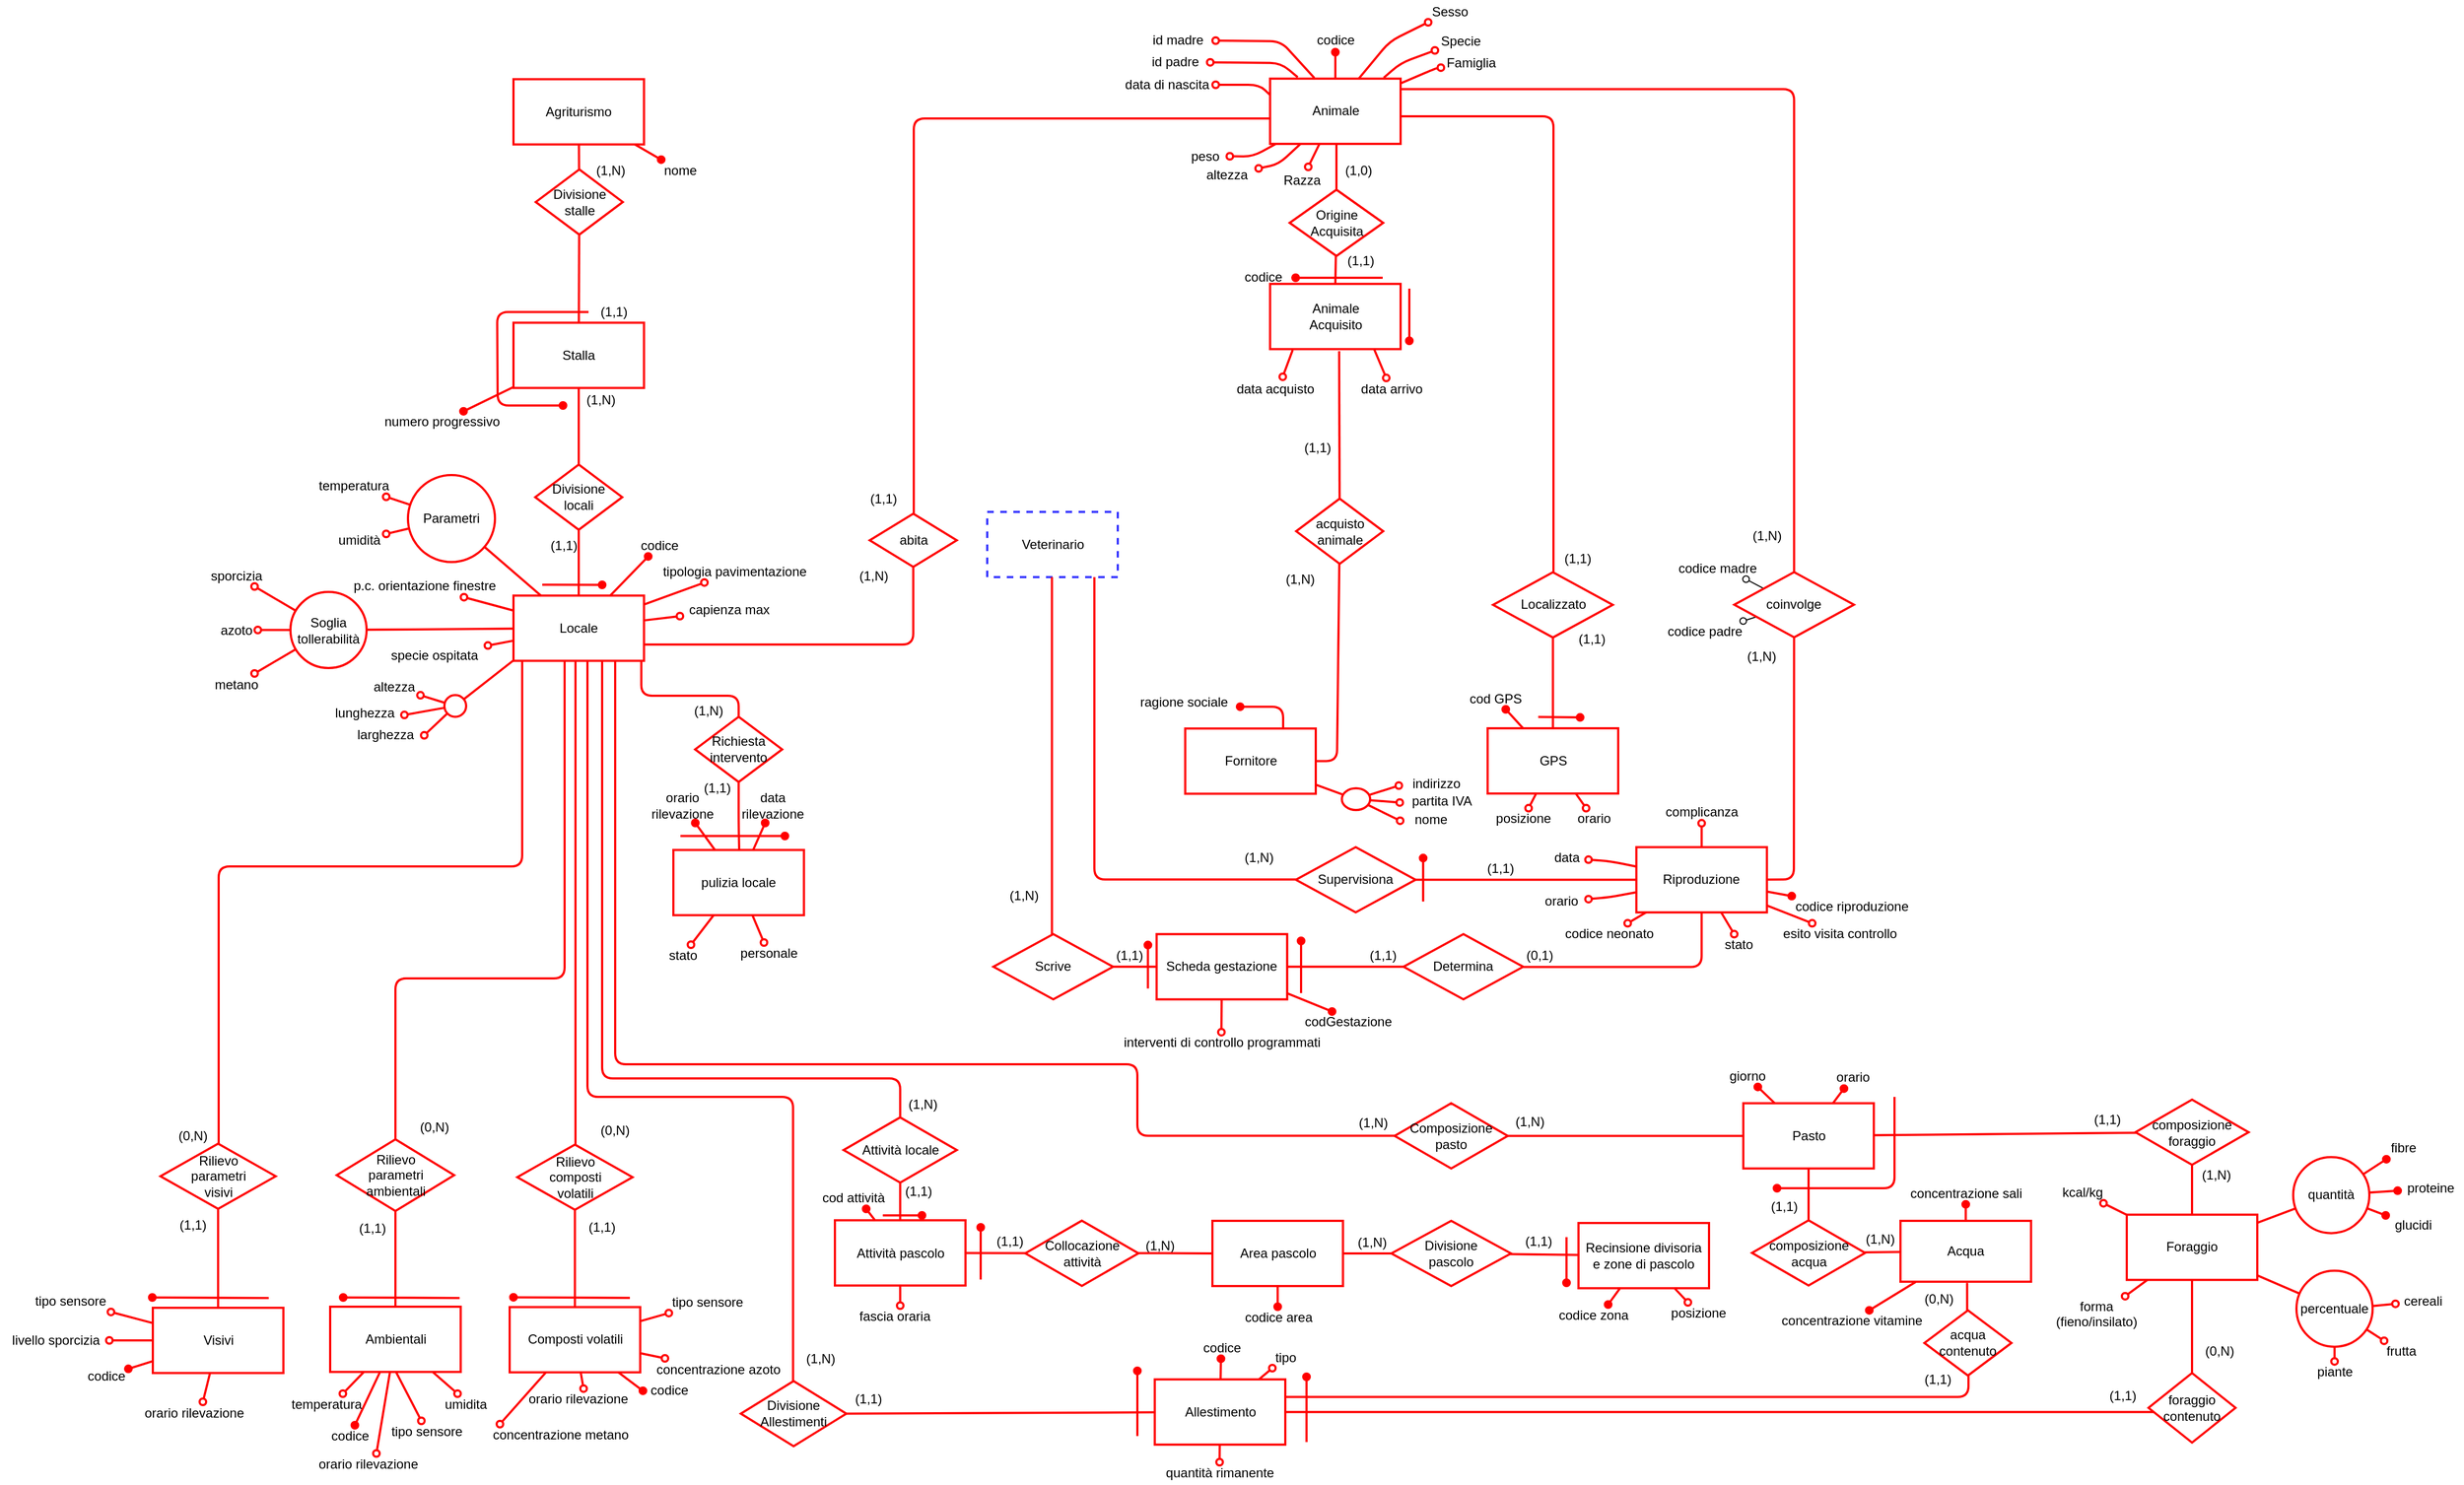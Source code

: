 <mxfile pages="1" version="11.2.8" type="device"><diagram id="EFP8-toJ9apn4Ru0ASMB" name="Page-1"><mxGraphModel dx="2893" dy="1570" grid="1" gridSize="10" guides="1" tooltips="1" connect="1" arrows="1" fold="1" page="1" pageScale="1" pageWidth="827" pageHeight="1169" math="0" shadow="0"><root><mxCell id="0"/><mxCell id="1" parent="0"/><mxCell id="ha2ks437aVcWWN25_cpP-750" value="(0,N)" style="text;html=1;resizable=0;points=[];autosize=1;align=center;verticalAlign=top;spacingTop=-4;" parent="1" vertex="1"><mxGeometry x="931.5" y="1280.857" width="48" height="12" as="geometry"/></mxCell><mxCell id="ha2ks437aVcWWN25_cpP-621" value="(1,1)&lt;br&gt;" style="text;html=1;resizable=0;points=[];autosize=1;align=center;verticalAlign=top;spacingTop=-4;" parent="1" vertex="1"><mxGeometry x="1409.214" y="1120.286" width="40" height="20" as="geometry"/></mxCell><mxCell id="ha2ks437aVcWWN25_cpP-781" value="(1,N)" style="text;html=1;resizable=0;points=[];autosize=1;align=center;verticalAlign=top;spacingTop=-4;" parent="1" vertex="1"><mxGeometry x="2098.5" y="1381.333" width="40" height="20" as="geometry"/></mxCell><mxCell id="ha2ks437aVcWWN25_cpP-44" value="orario&lt;br&gt;" style="text;html=1;resizable=0;points=[];autosize=1;align=center;verticalAlign=top;spacingTop=-4;" parent="1" vertex="1"><mxGeometry x="2068.5" y="1232.333" width="50" height="20" as="geometry"/></mxCell><mxCell id="ha2ks437aVcWWN25_cpP-553" value="(1,N)&lt;br&gt;" style="text;html=1;resizable=0;points=[];autosize=1;align=center;verticalAlign=top;spacingTop=-4;" parent="1" vertex="1"><mxGeometry x="1631.5" y="1384" width="40" height="20" as="geometry"/></mxCell><mxCell id="ha2ks437aVcWWN25_cpP-36" style="edgeStyle=none;rounded=1;orthogonalLoop=1;jettySize=auto;html=1;endArrow=oval;endFill=1;strokeColor=#FF0000;strokeWidth=2;" parent="1" source="ha2ks437aVcWWN25_cpP-777" target="ha2ks437aVcWWN25_cpP-44" edge="1"><mxGeometry relative="1" as="geometry"><mxPoint x="1950.78" y="1278.633" as="sourcePoint"/></mxGeometry></mxCell><mxCell id="ha2ks437aVcWWN25_cpP-37" style="edgeStyle=none;rounded=1;orthogonalLoop=1;jettySize=auto;html=1;endArrow=oval;endFill=1;strokeColor=#FF0000;strokeWidth=2;" parent="1" source="ha2ks437aVcWWN25_cpP-777" target="ha2ks437aVcWWN25_cpP-45" edge="1"><mxGeometry relative="1" as="geometry"><mxPoint x="1958.953" y="1309.267" as="sourcePoint"/></mxGeometry></mxCell><mxCell id="ha2ks437aVcWWN25_cpP-38" value="" style="edgeStyle=none;rounded=1;orthogonalLoop=1;jettySize=auto;html=1;endArrow=none;endFill=0;" parent="1" edge="1"><mxGeometry relative="1" as="geometry"><mxPoint x="1107.5" y="324" as="targetPoint"/></mxGeometry></mxCell><mxCell id="ha2ks437aVcWWN25_cpP-39" style="edgeStyle=none;rounded=0;orthogonalLoop=1;jettySize=auto;html=1;endArrow=oval;endFill=1;strokeColor=#FF0000;strokeWidth=2;" parent="1" source="ha2ks437aVcWWN25_cpP-41" target="ha2ks437aVcWWN25_cpP-42" edge="1"><mxGeometry relative="1" as="geometry"/></mxCell><mxCell id="ha2ks437aVcWWN25_cpP-40" style="edgeStyle=none;rounded=0;orthogonalLoop=1;jettySize=auto;html=1;endArrow=oval;endFill=1;strokeColor=#FF0000;strokeWidth=2;" parent="1" source="ha2ks437aVcWWN25_cpP-41" target="ha2ks437aVcWWN25_cpP-43" edge="1"><mxGeometry relative="1" as="geometry"><Array as="points"/></mxGeometry></mxCell><mxCell id="ha2ks437aVcWWN25_cpP-41" value="Acqua" style="rounded=0;whiteSpace=wrap;html=1;align=center;strokeColor=#FF0000;strokeWidth=2;" parent="1" vertex="1"><mxGeometry x="2138" y="1374" width="120" height="56" as="geometry"/></mxCell><mxCell id="ha2ks437aVcWWN25_cpP-42" value="concentrazione sali&lt;br&gt;" style="text;html=1;resizable=0;points=[];autosize=1;align=center;verticalAlign=top;spacingTop=-4;" parent="1" vertex="1"><mxGeometry x="2138" y="1338.833" width="120" height="20" as="geometry"/></mxCell><mxCell id="ha2ks437aVcWWN25_cpP-43" value="concentrazione vitamine&lt;br&gt;" style="text;html=1;resizable=0;points=[];autosize=1;align=center;verticalAlign=top;spacingTop=-4;" parent="1" vertex="1"><mxGeometry x="2023" y="1456.333" width="140" height="20" as="geometry"/></mxCell><mxCell id="ha2ks437aVcWWN25_cpP-45" value="giorno&lt;br&gt;" style="text;html=1;resizable=0;points=[];autosize=1;align=center;verticalAlign=top;spacingTop=-4;" parent="1" vertex="1"><mxGeometry x="1971.5" y="1230.833" width="50" height="20" as="geometry"/></mxCell><mxCell id="ha2ks437aVcWWN25_cpP-46" style="edgeStyle=none;rounded=0;orthogonalLoop=1;jettySize=auto;html=1;endArrow=none;endFill=0;strokeColor=#FF0000;strokeWidth=2;" parent="1" source="ha2ks437aVcWWN25_cpP-47" target="ha2ks437aVcWWN25_cpP-777" edge="1"><mxGeometry relative="1" as="geometry"/></mxCell><mxCell id="ha2ks437aVcWWN25_cpP-47" value="Composizione pasto&lt;br&gt;" style="rhombus;whiteSpace=wrap;html=1;align=center;strokeColor=#FF0000;strokeWidth=2;" parent="1" vertex="1"><mxGeometry x="1673" y="1265.833" width="104" height="60" as="geometry"/></mxCell><mxCell id="ha2ks437aVcWWN25_cpP-48" value="" style="rounded=1;orthogonalLoop=1;jettySize=auto;html=1;endArrow=none;endFill=0;edgeStyle=orthogonalEdgeStyle;strokeColor=#FF0000;strokeWidth=2;" parent="1" source="ha2ks437aVcWWN25_cpP-47" target="ha2ks437aVcWWN25_cpP-483" edge="1"><mxGeometry relative="1" as="geometry"><mxPoint x="1676.5" y="1295" as="sourcePoint"/><mxPoint x="1173.5" y="326.5" as="targetPoint"/><Array as="points"><mxPoint x="1436.5" y="1296"/><mxPoint x="1436.5" y="1230"/><mxPoint x="956.5" y="1230"/></Array></mxGeometry></mxCell><mxCell id="ha2ks437aVcWWN25_cpP-49" value="(1,N)" style="text;html=1;resizable=0;points=[];autosize=1;align=center;verticalAlign=top;spacingTop=-4;" parent="1" vertex="1"><mxGeometry x="1633" y="1273.833" width="40" height="20" as="geometry"/></mxCell><mxCell id="ha2ks437aVcWWN25_cpP-50" value="(1,N)" style="text;html=1;resizable=0;points=[];autosize=1;align=center;verticalAlign=top;spacingTop=-4;" parent="1" vertex="1"><mxGeometry x="1777" y="1273.333" width="40" height="20" as="geometry"/></mxCell><mxCell id="ha2ks437aVcWWN25_cpP-51" style="edgeStyle=none;rounded=1;orthogonalLoop=1;jettySize=auto;html=1;endArrow=oval;endFill=0;strokeColor=#FF0000;strokeWidth=2;exitX=0.173;exitY=1.014;exitDx=0;exitDy=0;exitPerimeter=0;entryX=0.585;entryY=-0.054;entryDx=0;entryDy=0;entryPerimeter=0;" parent="1" source="ha2ks437aVcWWN25_cpP-53" target="ha2ks437aVcWWN25_cpP-54" edge="1"><mxGeometry relative="1" as="geometry"/></mxCell><mxCell id="ha2ks437aVcWWN25_cpP-52" style="edgeStyle=none;rounded=1;orthogonalLoop=1;jettySize=auto;html=1;endArrow=oval;endFill=0;strokeColor=#FF0000;strokeWidth=2;exitX=0.796;exitY=0.995;exitDx=0;exitDy=0;exitPerimeter=0;" parent="1" source="ha2ks437aVcWWN25_cpP-53" target="ha2ks437aVcWWN25_cpP-55" edge="1"><mxGeometry relative="1" as="geometry"/></mxCell><mxCell id="ha2ks437aVcWWN25_cpP-53" value="Animale&lt;br&gt;Acquisito&lt;br&gt;" style="rounded=0;whiteSpace=wrap;html=1;strokeColor=#FF0000;strokeWidth=2;" parent="1" vertex="1"><mxGeometry x="1558.5" y="512.143" width="120" height="60" as="geometry"/></mxCell><mxCell id="ha2ks437aVcWWN25_cpP-54" value="data acquisto&lt;br&gt;" style="text;html=1;resizable=0;points=[];autosize=1;align=center;verticalAlign=top;spacingTop=-4;fontSize=12;" parent="1" vertex="1"><mxGeometry x="1517.5" y="598.643" width="90" height="20" as="geometry"/></mxCell><mxCell id="ha2ks437aVcWWN25_cpP-55" value="data arrivo&lt;br&gt;" style="text;html=1;resizable=0;points=[];autosize=1;align=center;verticalAlign=top;spacingTop=-4;fontSize=12;" parent="1" vertex="1"><mxGeometry x="1634.5" y="598.643" width="70" height="20" as="geometry"/></mxCell><mxCell id="ha2ks437aVcWWN25_cpP-57" style="edgeStyle=none;rounded=1;comic=0;jumpStyle=none;orthogonalLoop=1;jettySize=auto;html=1;entryX=0.011;entryY=0.276;entryDx=0;entryDy=0;entryPerimeter=0;shadow=0;startArrow=none;startFill=0;endArrow=none;endFill=0;strokeWidth=2;fillColor=none;fontSize=12;strokeColor=#FF0000;" parent="1" source="ha2ks437aVcWWN25_cpP-58" target="ha2ks437aVcWWN25_cpP-71" edge="1"><mxGeometry relative="1" as="geometry"/></mxCell><mxCell id="_886r2z3ghIEff-0vDJk-14" style="edgeStyle=orthogonalEdgeStyle;rounded=1;orthogonalLoop=1;jettySize=auto;html=1;exitX=0.75;exitY=0;exitDx=0;exitDy=0;entryX=1.02;entryY=0.749;entryDx=0;entryDy=0;entryPerimeter=0;strokeColor=#FF0000;fontColor=#FF0000;strokeWidth=2;endArrow=oval;endFill=1;" edge="1" parent="1" source="ha2ks437aVcWWN25_cpP-58" target="ha2ks437aVcWWN25_cpP-64"><mxGeometry relative="1" as="geometry"/></mxCell><mxCell id="ha2ks437aVcWWN25_cpP-58" value="Fornitore&lt;br&gt;" style="rounded=0;whiteSpace=wrap;html=1;strokeColor=#FF0000;strokeWidth=2;" parent="1" vertex="1"><mxGeometry x="1480.5" y="921.143" width="120" height="60" as="geometry"/></mxCell><mxCell id="ha2ks437aVcWWN25_cpP-59" style="edgeStyle=none;rounded=1;comic=0;jumpStyle=none;orthogonalLoop=1;jettySize=auto;html=1;shadow=0;endArrow=none;endFill=0;strokeWidth=2;fillColor=none;fontSize=12;strokeColor=#FF0000;entryX=1;entryY=0.5;entryDx=0;entryDy=0;" parent="1" source="ha2ks437aVcWWN25_cpP-61" target="ha2ks437aVcWWN25_cpP-58" edge="1"><mxGeometry relative="1" as="geometry"><Array as="points"><mxPoint x="1620" y="951"/></Array><mxPoint x="1620" y="770" as="sourcePoint"/><mxPoint x="1623" y="914" as="targetPoint"/></mxGeometry></mxCell><mxCell id="ha2ks437aVcWWN25_cpP-60" style="edgeStyle=none;rounded=0;comic=0;jumpStyle=none;orthogonalLoop=1;jettySize=auto;html=1;shadow=0;endArrow=none;endFill=0;strokeWidth=2;fillColor=none;fontSize=12;strokeColor=#FF0000;" parent="1" source="ha2ks437aVcWWN25_cpP-61" edge="1"><mxGeometry relative="1" as="geometry"><Array as="points"/><mxPoint x="1622" y="574" as="targetPoint"/></mxGeometry></mxCell><mxCell id="ha2ks437aVcWWN25_cpP-61" value="acquisto animale&lt;br&gt;" style="rhombus;whiteSpace=wrap;html=1;fontSize=12;align=center;strokeColor=#FF0000;strokeWidth=2;" parent="1" vertex="1"><mxGeometry x="1582.5" y="709.643" width="80" height="60" as="geometry"/></mxCell><mxCell id="ha2ks437aVcWWN25_cpP-62" value="(1,N)&lt;br&gt;" style="text;html=1;resizable=0;points=[];autosize=1;align=left;verticalAlign=top;spacingTop=-4;fontSize=12;" parent="1" vertex="1"><mxGeometry x="1571" y="773.643" width="40" height="20" as="geometry"/></mxCell><mxCell id="ha2ks437aVcWWN25_cpP-63" value="(1,1)&lt;br&gt;" style="text;html=1;resizable=0;points=[];autosize=1;align=left;verticalAlign=top;spacingTop=-4;fontSize=12;opacity=70;" parent="1" vertex="1"><mxGeometry x="1587.5" y="653.143" width="40" height="20" as="geometry"/></mxCell><mxCell id="ha2ks437aVcWWN25_cpP-64" value="ragione sociale&lt;br&gt;" style="text;html=1;resizable=0;points=[];autosize=1;align=center;verticalAlign=top;spacingTop=-4;fontSize=12;" parent="1" vertex="1"><mxGeometry x="1429" y="886.643" width="100" height="20" as="geometry"/></mxCell><mxCell id="ha2ks437aVcWWN25_cpP-65" value="indirizzo&lt;br&gt;" style="text;html=1;resizable=0;points=[];autosize=1;align=center;verticalAlign=top;spacingTop=-4;fontSize=12;" parent="1" vertex="1"><mxGeometry x="1680.5" y="961.643" width="60" height="20" as="geometry"/></mxCell><mxCell id="ha2ks437aVcWWN25_cpP-66" value="partita IVA&lt;br&gt;" style="text;html=1;resizable=0;points=[];autosize=1;align=center;verticalAlign=top;spacingTop=-4;fontSize=12;" parent="1" vertex="1"><mxGeometry x="1680.5" y="978.143" width="70" height="20" as="geometry"/></mxCell><mxCell id="ha2ks437aVcWWN25_cpP-67" value="nome&lt;br&gt;" style="text;html=1;resizable=0;points=[];autosize=1;align=center;verticalAlign=top;spacingTop=-4;fontSize=12;" parent="1" vertex="1"><mxGeometry x="1680.5" y="994.643" width="50" height="20" as="geometry"/></mxCell><mxCell id="ha2ks437aVcWWN25_cpP-68" style="edgeStyle=none;rounded=1;comic=0;jumpStyle=none;orthogonalLoop=1;jettySize=auto;html=1;entryX=-0.061;entryY=0.599;entryDx=0;entryDy=0;entryPerimeter=0;shadow=0;startArrow=none;startFill=0;endArrow=oval;endFill=0;strokeWidth=2;fillColor=none;fontSize=12;strokeColor=#FF0000;" parent="1" source="ha2ks437aVcWWN25_cpP-71" target="ha2ks437aVcWWN25_cpP-65" edge="1"><mxGeometry relative="1" as="geometry"/></mxCell><mxCell id="ha2ks437aVcWWN25_cpP-69" style="edgeStyle=none;rounded=1;comic=0;jumpStyle=none;orthogonalLoop=1;jettySize=auto;html=1;shadow=0;startArrow=none;startFill=0;endArrow=oval;endFill=0;strokeWidth=2;fillColor=none;fontSize=12;entryX=-0.04;entryY=0.554;entryDx=0;entryDy=0;entryPerimeter=0;strokeColor=#FF0000;" parent="1" source="ha2ks437aVcWWN25_cpP-71" target="ha2ks437aVcWWN25_cpP-66" edge="1"><mxGeometry relative="1" as="geometry"/></mxCell><mxCell id="ha2ks437aVcWWN25_cpP-70" style="edgeStyle=none;rounded=1;comic=0;jumpStyle=none;orthogonalLoop=1;jettySize=auto;html=1;entryX=-0.049;entryY=0.565;entryDx=0;entryDy=0;entryPerimeter=0;shadow=0;startArrow=none;startFill=0;endArrow=oval;endFill=0;strokeWidth=2;fillColor=none;fontSize=12;strokeColor=#FF0000;" parent="1" source="ha2ks437aVcWWN25_cpP-71" target="ha2ks437aVcWWN25_cpP-67" edge="1"><mxGeometry relative="1" as="geometry"/></mxCell><mxCell id="ha2ks437aVcWWN25_cpP-71" value="" style="ellipse;whiteSpace=wrap;html=1;fontSize=12;align=center;strokeColor=#FF0000;strokeWidth=2;" parent="1" vertex="1"><mxGeometry x="1624.5" y="976.143" width="26" height="20" as="geometry"/></mxCell><mxCell id="ha2ks437aVcWWN25_cpP-72" style="rounded=1;orthogonalLoop=1;jettySize=auto;html=1;endArrow=oval;endFill=0;strokeColor=#FF0000;strokeWidth=2;" parent="1" source="ha2ks437aVcWWN25_cpP-74" target="ha2ks437aVcWWN25_cpP-158" edge="1"><mxGeometry relative="1" as="geometry"><mxPoint x="1560.5" y="422" as="targetPoint"/></mxGeometry></mxCell><mxCell id="ha2ks437aVcWWN25_cpP-73" style="rounded=0;orthogonalLoop=1;jettySize=auto;html=1;endArrow=none;endFill=0;strokeColor=#FF0000;strokeWidth=2;exitX=0.5;exitY=1;exitDx=0;exitDy=0;entryX=0.5;entryY=0;entryDx=0;entryDy=0;" parent="1" target="ha2ks437aVcWWN25_cpP-713" edge="1"><mxGeometry relative="1" as="geometry"><mxPoint x="1620.084" y="425.795" as="targetPoint"/><mxPoint x="1619.5" y="383.333" as="sourcePoint"/></mxGeometry></mxCell><mxCell id="ha2ks437aVcWWN25_cpP-74" value="Animale" style="rounded=0;whiteSpace=wrap;html=1;strokeColor=#FF0000;strokeWidth=2;" parent="1" vertex="1"><mxGeometry x="1558.5" y="323.333" width="120" height="60" as="geometry"/></mxCell><mxCell id="ha2ks437aVcWWN25_cpP-85" value="Veterinario" style="rounded=0;whiteSpace=wrap;html=1;strokeColor=#3333FF;strokeWidth=2;dashed=1;" parent="1" vertex="1"><mxGeometry x="1298.5" y="721.833" width="120" height="60" as="geometry"/></mxCell><mxCell id="ha2ks437aVcWWN25_cpP-123" value="" style="endArrow=oval;html=1;exitX=0.5;exitY=0;exitDx=0;exitDy=0;startArrow=none;startFill=0;endFill=1;strokeWidth=2;fontColor=#FF0000;spacing=3;strokeColor=#FF0000;" parent="1" source="ha2ks437aVcWWN25_cpP-74" edge="1"><mxGeometry width="50" height="50" relative="1" as="geometry"><mxPoint x="1608.5" y="279" as="sourcePoint"/><mxPoint x="1618.5" y="299" as="targetPoint"/></mxGeometry></mxCell><mxCell id="ha2ks437aVcWWN25_cpP-124" value="codice" style="text;html=1;strokeColor=none;fillColor=none;align=center;verticalAlign=middle;whiteSpace=wrap;rounded=0;" parent="1" vertex="1"><mxGeometry x="1598.5" y="278" width="40" height="20" as="geometry"/></mxCell><mxCell id="ha2ks437aVcWWN25_cpP-152" value="" style="endArrow=oval;html=1;exitX=0.68;exitY=-0.001;exitDx=0;exitDy=0;exitPerimeter=0;endFill=0;strokeColor=#FF0000;strokeWidth=2;" parent="1" source="ha2ks437aVcWWN25_cpP-74" target="ha2ks437aVcWWN25_cpP-155" edge="1"><mxGeometry width="50" height="50" relative="1" as="geometry"><mxPoint x="1678.5" y="349" as="sourcePoint"/><mxPoint x="1728.5" y="289" as="targetPoint"/><Array as="points"><mxPoint x="1668.5" y="289"/></Array></mxGeometry></mxCell><mxCell id="ha2ks437aVcWWN25_cpP-153" value="" style="endArrow=oval;html=1;endFill=0;strokeColor=#FF0000;strokeWidth=2;" parent="1" source="ha2ks437aVcWWN25_cpP-74" target="ha2ks437aVcWWN25_cpP-157" edge="1"><mxGeometry width="50" height="50" relative="1" as="geometry"><mxPoint x="1688.5" y="389" as="sourcePoint"/><mxPoint x="1728.5" y="329" as="targetPoint"/><Array as="points"><mxPoint x="1710.5" y="314"/></Array></mxGeometry></mxCell><mxCell id="ha2ks437aVcWWN25_cpP-154" value="" style="endArrow=oval;html=1;exitX=0.871;exitY=-0.014;exitDx=0;exitDy=0;exitPerimeter=0;endFill=0;strokeColor=#FF0000;strokeWidth=2;" parent="1" source="ha2ks437aVcWWN25_cpP-74" target="ha2ks437aVcWWN25_cpP-156" edge="1"><mxGeometry width="50" height="50" relative="1" as="geometry"><mxPoint x="1678.5" y="339" as="sourcePoint"/><mxPoint x="1728.5" y="309" as="targetPoint"/><Array as="points"><mxPoint x="1678.5" y="309"/></Array></mxGeometry></mxCell><mxCell id="ha2ks437aVcWWN25_cpP-155" value="Sesso" style="text;html=1;strokeColor=none;fillColor=none;align=center;verticalAlign=middle;whiteSpace=wrap;rounded=0;" parent="1" vertex="1"><mxGeometry x="1700" y="251.5" width="48" height="20" as="geometry"/></mxCell><mxCell id="ha2ks437aVcWWN25_cpP-156" value="Specie" style="text;html=1;strokeColor=none;fillColor=none;align=center;verticalAlign=middle;whiteSpace=wrap;rounded=0;" parent="1" vertex="1"><mxGeometry x="1710" y="279" width="48" height="19" as="geometry"/></mxCell><mxCell id="ha2ks437aVcWWN25_cpP-157" value="Famiglia" style="text;html=1;strokeColor=none;fillColor=none;align=center;verticalAlign=middle;whiteSpace=wrap;rounded=0;" parent="1" vertex="1"><mxGeometry x="1715.5" y="299" width="55" height="20" as="geometry"/></mxCell><mxCell id="ha2ks437aVcWWN25_cpP-158" value="Razza&lt;br&gt;" style="text;html=1;strokeColor=none;fillColor=none;align=center;verticalAlign=middle;whiteSpace=wrap;rounded=0;" parent="1" vertex="1"><mxGeometry x="1565.5" y="404.5" width="44" height="25" as="geometry"/></mxCell><mxCell id="ha2ks437aVcWWN25_cpP-159" value="" style="endArrow=oval;html=1;exitX=0.339;exitY=-0.01;exitDx=0;exitDy=0;exitPerimeter=0;endFill=0;strokeColor=#FF0000;strokeWidth=2;" parent="1" source="ha2ks437aVcWWN25_cpP-74" target="ha2ks437aVcWWN25_cpP-164" edge="1"><mxGeometry width="50" height="50" relative="1" as="geometry"><mxPoint x="1518.5" y="289" as="sourcePoint"/><mxPoint x="1518.5" y="289" as="targetPoint"/><Array as="points"><mxPoint x="1568.5" y="289"/></Array></mxGeometry></mxCell><mxCell id="ha2ks437aVcWWN25_cpP-160" value="" style="endArrow=oval;html=1;exitX=0.212;exitY=-0.021;exitDx=0;exitDy=0;exitPerimeter=0;endFill=0;strokeColor=#FF0000;strokeWidth=2;" parent="1" source="ha2ks437aVcWWN25_cpP-74" target="ha2ks437aVcWWN25_cpP-165" edge="1"><mxGeometry width="50" height="50" relative="1" as="geometry"><mxPoint x="1576.5" y="327" as="sourcePoint"/><mxPoint x="1518.5" y="309" as="targetPoint"/><Array as="points"><mxPoint x="1568.5" y="309"/></Array></mxGeometry></mxCell><mxCell id="ha2ks437aVcWWN25_cpP-161" value="" style="endArrow=none;html=1;entryX=0;entryY=0.25;entryDx=0;entryDy=0;startArrow=oval;startFill=0;strokeColor=#FF0000;strokeWidth=2;" parent="1" source="ha2ks437aVcWWN25_cpP-166" target="ha2ks437aVcWWN25_cpP-74" edge="1"><mxGeometry width="50" height="50" relative="1" as="geometry"><mxPoint x="1518.5" y="329" as="sourcePoint"/><mxPoint x="1558.5" y="319" as="targetPoint"/><Array as="points"><mxPoint x="1548.5" y="329"/></Array></mxGeometry></mxCell><mxCell id="ha2ks437aVcWWN25_cpP-162" value="" style="endArrow=none;html=1;startArrow=oval;startFill=0;strokeColor=#FF0000;strokeWidth=2;" parent="1" source="ha2ks437aVcWWN25_cpP-167" target="ha2ks437aVcWWN25_cpP-74" edge="1"><mxGeometry width="50" height="50" relative="1" as="geometry"><mxPoint x="1518.5" y="349" as="sourcePoint"/><mxPoint x="1528.5" y="349" as="targetPoint"/><Array as="points"><mxPoint x="1542.5" y="395"/></Array></mxGeometry></mxCell><mxCell id="ha2ks437aVcWWN25_cpP-163" value="" style="endArrow=none;html=1;startArrow=oval;startFill=0;strokeColor=#FF0000;strokeWidth=2;" parent="1" source="ha2ks437aVcWWN25_cpP-168" target="ha2ks437aVcWWN25_cpP-74" edge="1"><mxGeometry width="50" height="50" relative="1" as="geometry"><mxPoint x="1518.5" y="369" as="sourcePoint"/><mxPoint x="1548.5" y="359" as="targetPoint"/><Array as="points"><mxPoint x="1566.5" y="402"/></Array></mxGeometry></mxCell><mxCell id="ha2ks437aVcWWN25_cpP-164" value="id madre" style="text;html=1;strokeColor=none;fillColor=none;align=center;verticalAlign=middle;whiteSpace=wrap;rounded=0;" parent="1" vertex="1"><mxGeometry x="1438.5" y="278" width="70" height="20" as="geometry"/></mxCell><mxCell id="ha2ks437aVcWWN25_cpP-165" value="id padre" style="text;html=1;strokeColor=none;fillColor=none;align=center;verticalAlign=middle;whiteSpace=wrap;rounded=0;" parent="1" vertex="1"><mxGeometry x="1438.5" y="298" width="65" height="20" as="geometry"/></mxCell><mxCell id="ha2ks437aVcWWN25_cpP-166" value="data di nascita" style="text;html=1;strokeColor=none;fillColor=none;align=center;verticalAlign=middle;whiteSpace=wrap;rounded=0;" parent="1" vertex="1"><mxGeometry x="1418.5" y="319" width="90" height="20" as="geometry"/></mxCell><mxCell id="ha2ks437aVcWWN25_cpP-167" value="peso" style="text;html=1;strokeColor=none;fillColor=none;align=center;verticalAlign=middle;whiteSpace=wrap;rounded=0;" parent="1" vertex="1"><mxGeometry x="1475.5" y="384.5" width="46" height="20" as="geometry"/></mxCell><mxCell id="ha2ks437aVcWWN25_cpP-168" value="altezza" style="text;html=1;strokeColor=none;fillColor=none;align=center;verticalAlign=middle;whiteSpace=wrap;rounded=0;" parent="1" vertex="1"><mxGeometry x="1490" y="402" width="58" height="20" as="geometry"/></mxCell><mxCell id="ha2ks437aVcWWN25_cpP-433" style="edgeStyle=none;rounded=1;orthogonalLoop=1;jettySize=auto;html=1;endArrow=none;endFill=0;strokeColor=#FF0000;strokeWidth=2;" parent="1" source="ha2ks437aVcWWN25_cpP-483" target="ha2ks437aVcWWN25_cpP-439" edge="1"><mxGeometry relative="1" as="geometry"><mxPoint x="3086" y="580.5" as="sourcePoint"/></mxGeometry></mxCell><mxCell id="ha2ks437aVcWWN25_cpP-434" value="" style="edgeStyle=none;rounded=1;orthogonalLoop=1;jettySize=auto;html=1;endArrow=none;endFill=0;strokeColor=#FF0000;strokeWidth=2;" parent="1" source="ha2ks437aVcWWN25_cpP-443" target="ha2ks437aVcWWN25_cpP-449" edge="1"><mxGeometry relative="1" as="geometry"><mxPoint x="756" y="1300" as="targetPoint"/></mxGeometry></mxCell><mxCell id="ha2ks437aVcWWN25_cpP-435" value="" style="edgeStyle=none;rounded=1;orthogonalLoop=1;jettySize=auto;html=1;endArrow=oval;endFill=1;fillColor=#000000;strokeColor=#FF0000;strokeWidth=2;" parent="1" edge="1"><mxGeometry relative="1" as="geometry"><mxPoint x="531" y="1444.5" as="targetPoint"/><mxPoint x="638" y="1445" as="sourcePoint"/></mxGeometry></mxCell><mxCell id="ha2ks437aVcWWN25_cpP-436" style="edgeStyle=none;rounded=1;orthogonalLoop=1;jettySize=auto;html=1;endArrow=oval;endFill=0;strokeColor=#FF0000;strokeWidth=2;" parent="1" source="ha2ks437aVcWWN25_cpP-439" target="ha2ks437aVcWWN25_cpP-442" edge="1"><mxGeometry relative="1" as="geometry"/></mxCell><mxCell id="ha2ks437aVcWWN25_cpP-437" style="edgeStyle=none;rounded=1;orthogonalLoop=1;jettySize=auto;html=1;endArrow=oval;endFill=0;strokeColor=#FF0000;strokeWidth=2;" parent="1" source="ha2ks437aVcWWN25_cpP-439" target="ha2ks437aVcWWN25_cpP-441" edge="1"><mxGeometry relative="1" as="geometry"/></mxCell><mxCell id="ha2ks437aVcWWN25_cpP-438" style="edgeStyle=none;rounded=1;orthogonalLoop=1;jettySize=auto;html=1;endArrow=oval;endFill=0;strokeColor=#FF0000;strokeWidth=2;" parent="1" source="ha2ks437aVcWWN25_cpP-439" target="ha2ks437aVcWWN25_cpP-440" edge="1"><mxGeometry relative="1" as="geometry"/></mxCell><mxCell id="ha2ks437aVcWWN25_cpP-439" value="Soglia tollerabilità" style="ellipse;whiteSpace=wrap;html=1;aspect=fixed;align=center;strokeColor=#FF0000;strokeWidth=2;" parent="1" vertex="1"><mxGeometry x="658" y="795.5" width="70" height="70" as="geometry"/></mxCell><mxCell id="ha2ks437aVcWWN25_cpP-440" value="&lt;div align=&quot;left&quot;&gt;sporcizia&lt;br&gt;&lt;/div&gt;" style="text;html=1;resizable=0;points=[];autosize=1;align=center;verticalAlign=top;spacingTop=-4;" parent="1" vertex="1"><mxGeometry x="578" y="770.5" width="60" height="20" as="geometry"/></mxCell><mxCell id="ha2ks437aVcWWN25_cpP-441" value="&lt;div align=&quot;left&quot;&gt;azoto&lt;/div&gt;" style="text;html=1;resizable=0;points=[];autosize=1;align=center;verticalAlign=top;spacingTop=-4;" parent="1" vertex="1"><mxGeometry x="588" y="820.5" width="40" height="20" as="geometry"/></mxCell><mxCell id="ha2ks437aVcWWN25_cpP-442" value="&lt;div align=&quot;left&quot;&gt;metano&lt;/div&gt;" style="text;html=1;resizable=0;points=[];autosize=1;align=center;verticalAlign=top;spacingTop=-4;" parent="1" vertex="1"><mxGeometry x="578" y="870.5" width="60" height="20" as="geometry"/></mxCell><mxCell id="ha2ks437aVcWWN25_cpP-443" value="Rilievo&lt;br&gt;parametri&lt;br&gt;visivi" style="rhombus;whiteSpace=wrap;html=1;align=center;strokeColor=#FF0000;strokeWidth=2;" parent="1" vertex="1"><mxGeometry x="538.5" y="1303" width="106" height="60" as="geometry"/></mxCell><mxCell id="ha2ks437aVcWWN25_cpP-444" value="" style="rounded=1;orthogonalLoop=1;jettySize=auto;html=1;endArrow=none;endFill=0;elbow=vertical;edgeStyle=orthogonalEdgeStyle;strokeColor=#FF0000;strokeWidth=2;" parent="1" source="ha2ks437aVcWWN25_cpP-483" target="ha2ks437aVcWWN25_cpP-443" edge="1"><mxGeometry relative="1" as="geometry"><mxPoint x="3146" y="1077.5" as="sourcePoint"/><mxPoint x="3127" y="1200.5" as="targetPoint"/><Array as="points"><mxPoint x="871" y="1048"/><mxPoint x="592" y="1048"/></Array></mxGeometry></mxCell><mxCell id="ha2ks437aVcWWN25_cpP-445" style="edgeStyle=none;rounded=1;orthogonalLoop=1;jettySize=auto;html=1;endArrow=oval;endFill=0;fillColor=#000000;strokeColor=#FF0000;strokeWidth=2;" parent="1" source="ha2ks437aVcWWN25_cpP-449" target="ha2ks437aVcWWN25_cpP-456" edge="1"><mxGeometry relative="1" as="geometry"/></mxCell><mxCell id="ha2ks437aVcWWN25_cpP-446" style="rounded=0;orthogonalLoop=1;jettySize=auto;html=1;endArrow=oval;endFill=1;strokeColor=#FF0000;strokeWidth=2;" parent="1" source="ha2ks437aVcWWN25_cpP-449" target="ha2ks437aVcWWN25_cpP-737" edge="1"><mxGeometry relative="1" as="geometry"><mxPoint x="497.299" y="1526.5" as="targetPoint"/></mxGeometry></mxCell><mxCell id="ha2ks437aVcWWN25_cpP-447" style="edgeStyle=none;rounded=0;orthogonalLoop=1;jettySize=auto;html=1;endArrow=oval;endFill=0;strokeColor=#FF0000;strokeWidth=2;" parent="1" source="ha2ks437aVcWWN25_cpP-449" target="ha2ks437aVcWWN25_cpP-736" edge="1"><mxGeometry relative="1" as="geometry"><mxPoint x="491.833" y="1449.5" as="targetPoint"/></mxGeometry></mxCell><mxCell id="ha2ks437aVcWWN25_cpP-448" style="rounded=0;orthogonalLoop=1;jettySize=auto;html=1;endArrow=oval;endFill=0;strokeColor=#FF0000;strokeWidth=2;" parent="1" source="ha2ks437aVcWWN25_cpP-449" target="ha2ks437aVcWWN25_cpP-790" edge="1"><mxGeometry relative="1" as="geometry"><mxPoint x="580" y="1546" as="targetPoint"/></mxGeometry></mxCell><mxCell id="ha2ks437aVcWWN25_cpP-449" value="Visivi&lt;br&gt;" style="rounded=0;whiteSpace=wrap;html=1;align=center;strokeColor=#FF0000;strokeWidth=2;" parent="1" vertex="1"><mxGeometry x="531.5" y="1454" width="120" height="60" as="geometry"/></mxCell><mxCell id="ha2ks437aVcWWN25_cpP-450" style="edgeStyle=none;rounded=1;orthogonalLoop=1;jettySize=auto;html=1;endArrow=oval;endFill=0;fillColor=#000000;strokeColor=#FF0000;strokeWidth=2;" parent="1" source="ha2ks437aVcWWN25_cpP-455" target="ha2ks437aVcWWN25_cpP-457" edge="1"><mxGeometry relative="1" as="geometry"><Array as="points"/><mxPoint x="1026.5" y="1473.046" as="targetPoint"/></mxGeometry></mxCell><mxCell id="ha2ks437aVcWWN25_cpP-451" style="edgeStyle=none;rounded=1;orthogonalLoop=1;jettySize=auto;html=1;endArrow=oval;endFill=0;fillColor=#000000;strokeColor=#FF0000;strokeWidth=2;entryX=0.104;entryY=-0.018;entryDx=0;entryDy=0;entryPerimeter=0;" parent="1" source="ha2ks437aVcWWN25_cpP-455" target="ha2ks437aVcWWN25_cpP-458" edge="1"><mxGeometry relative="1" as="geometry"><Array as="points"/><mxPoint x="1026.5" y="1493.357" as="targetPoint"/></mxGeometry></mxCell><mxCell id="ha2ks437aVcWWN25_cpP-452" style="edgeStyle=none;rounded=0;orthogonalLoop=1;jettySize=auto;html=1;endArrow=oval;endFill=1;strokeColor=#FF0000;strokeWidth=2;entryX=0;entryY=0.5;entryDx=0;entryDy=0;" parent="1" source="ha2ks437aVcWWN25_cpP-455" target="ha2ks437aVcWWN25_cpP-741" edge="1"><mxGeometry relative="1" as="geometry"><mxPoint x="986.167" y="1523.357" as="targetPoint"/></mxGeometry></mxCell><mxCell id="ha2ks437aVcWWN25_cpP-453" style="edgeStyle=none;rounded=0;orthogonalLoop=1;jettySize=auto;html=1;endArrow=oval;endFill=0;strokeColor=#FF0000;strokeWidth=2;" parent="1" source="ha2ks437aVcWWN25_cpP-455" target="ha2ks437aVcWWN25_cpP-739" edge="1"><mxGeometry relative="1" as="geometry"/></mxCell><mxCell id="ha2ks437aVcWWN25_cpP-454" style="edgeStyle=none;rounded=0;orthogonalLoop=1;jettySize=auto;html=1;endArrow=oval;endFill=0;strokeColor=#FF0000;strokeWidth=2;" parent="1" source="ha2ks437aVcWWN25_cpP-455" target="ha2ks437aVcWWN25_cpP-792" edge="1"><mxGeometry relative="1" as="geometry"/></mxCell><mxCell id="ha2ks437aVcWWN25_cpP-455" value="Composti volatili&lt;br&gt;" style="rounded=0;whiteSpace=wrap;html=1;align=center;strokeColor=#FF0000;strokeWidth=2;" parent="1" vertex="1"><mxGeometry x="859.5" y="1453.357" width="120" height="60" as="geometry"/></mxCell><mxCell id="ha2ks437aVcWWN25_cpP-456" value="livello sporcizia&lt;br&gt;" style="text;html=1;resizable=0;points=[];autosize=1;align=center;verticalAlign=top;spacingTop=-4;" parent="1" vertex="1"><mxGeometry x="391.5" y="1474" width="100" height="20" as="geometry"/></mxCell><mxCell id="ha2ks437aVcWWN25_cpP-457" value="concentrazione&amp;nbsp;azoto" style="text;html=1;resizable=0;points=[];autosize=1;align=center;verticalAlign=top;spacingTop=-4;" parent="1" vertex="1"><mxGeometry x="985.5" y="1500.5" width="130" height="20" as="geometry"/></mxCell><mxCell id="ha2ks437aVcWWN25_cpP-458" value="concentrazione metano&lt;br&gt;" style="text;html=1;resizable=0;points=[];autosize=1;align=center;verticalAlign=top;spacingTop=-4;" parent="1" vertex="1"><mxGeometry x="836" y="1561.357" width="140" height="20" as="geometry"/></mxCell><mxCell id="ha2ks437aVcWWN25_cpP-459" value="(0,N)" style="text;html=1;resizable=0;points=[];autosize=1;align=center;verticalAlign=top;spacingTop=-4;" parent="1" vertex="1"><mxGeometry x="543.5" y="1286" width="48" height="12" as="geometry"/></mxCell><mxCell id="ha2ks437aVcWWN25_cpP-460" value="(1,1)&lt;br&gt;" style="text;html=1;resizable=0;points=[];autosize=1;align=center;verticalAlign=top;spacingTop=-4;" parent="1" vertex="1"><mxGeometry x="548" y="1368" width="40" height="20" as="geometry"/></mxCell><mxCell id="ha2ks437aVcWWN25_cpP-461" style="rounded=0;orthogonalLoop=1;jettySize=auto;html=1;endArrow=oval;endFill=0;elbow=vertical;strokeColor=#FF0000;strokeWidth=2;" parent="1" source="ha2ks437aVcWWN25_cpP-466" target="ha2ks437aVcWWN25_cpP-467" edge="1"><mxGeometry relative="1" as="geometry"><mxPoint x="726" y="1538" as="targetPoint"/><Array as="points"/></mxGeometry></mxCell><mxCell id="ha2ks437aVcWWN25_cpP-462" style="edgeStyle=none;rounded=0;orthogonalLoop=1;jettySize=auto;html=1;endArrow=oval;endFill=0;strokeColor=#FF0000;strokeWidth=2;" parent="1" source="ha2ks437aVcWWN25_cpP-466" target="ha2ks437aVcWWN25_cpP-468" edge="1"><mxGeometry relative="1" as="geometry"><mxPoint x="796" y="1538" as="targetPoint"/><Array as="points"/></mxGeometry></mxCell><mxCell id="ha2ks437aVcWWN25_cpP-463" style="edgeStyle=none;rounded=0;orthogonalLoop=1;jettySize=auto;html=1;endArrow=oval;endFill=1;strokeColor=#FF0000;strokeWidth=2;" parent="1" source="ha2ks437aVcWWN25_cpP-466" target="ha2ks437aVcWWN25_cpP-740" edge="1"><mxGeometry relative="1" as="geometry"><mxPoint x="718.944" y="1435" as="targetPoint"/></mxGeometry></mxCell><mxCell id="ha2ks437aVcWWN25_cpP-464" style="edgeStyle=none;rounded=0;orthogonalLoop=1;jettySize=auto;html=1;endArrow=oval;endFill=0;strokeColor=#FF0000;strokeWidth=2;" parent="1" target="ha2ks437aVcWWN25_cpP-738" edge="1"><mxGeometry relative="1" as="geometry"><mxPoint x="754.5" y="1572" as="targetPoint"/><mxPoint x="754.5" y="1512" as="sourcePoint"/></mxGeometry></mxCell><mxCell id="ha2ks437aVcWWN25_cpP-465" style="edgeStyle=none;rounded=0;orthogonalLoop=1;jettySize=auto;html=1;endArrow=oval;endFill=0;strokeColor=#FF0000;strokeWidth=2;" parent="1" source="ha2ks437aVcWWN25_cpP-466" target="ha2ks437aVcWWN25_cpP-791" edge="1"><mxGeometry relative="1" as="geometry"/></mxCell><mxCell id="ha2ks437aVcWWN25_cpP-466" value="Ambientali" style="rounded=0;whiteSpace=wrap;html=1;align=center;strokeColor=#FF0000;strokeWidth=2;" parent="1" vertex="1"><mxGeometry x="694.5" y="1453" width="120" height="60" as="geometry"/></mxCell><mxCell id="ha2ks437aVcWWN25_cpP-467" value="temperatura" style="text;html=1;resizable=0;points=[];autosize=1;align=left;verticalAlign=top;spacingTop=-4;" parent="1" vertex="1"><mxGeometry x="656.5" y="1533" width="80" height="20" as="geometry"/></mxCell><mxCell id="ha2ks437aVcWWN25_cpP-468" value="umidita" style="text;html=1;resizable=0;points=[];autosize=1;align=left;verticalAlign=top;spacingTop=-4;" parent="1" vertex="1"><mxGeometry x="798" y="1533" width="50" height="20" as="geometry"/></mxCell><mxCell id="ha2ks437aVcWWN25_cpP-469" value="" style="rounded=0;orthogonalLoop=1;jettySize=auto;html=1;endArrow=none;endFill=0;strokeColor=#FF0000;strokeWidth=2;" parent="1" source="ha2ks437aVcWWN25_cpP-489" target="ha2ks437aVcWWN25_cpP-476" edge="1"><mxGeometry relative="1" as="geometry"/></mxCell><mxCell id="ha2ks437aVcWWN25_cpP-470" style="edgeStyle=none;rounded=1;comic=0;jumpStyle=gap;orthogonalLoop=1;jettySize=auto;html=1;shadow=0;startArrow=none;startFill=0;endArrow=oval;endFill=1;fillColor=#000000;strokeColor=#FF0000;strokeWidth=2;" parent="1" source="ha2ks437aVcWWN25_cpP-473" target="ha2ks437aVcWWN25_cpP-512" edge="1"><mxGeometry relative="1" as="geometry"><mxPoint x="1010" y="358.857" as="targetPoint"/></mxGeometry></mxCell><mxCell id="ha2ks437aVcWWN25_cpP-473" value="Agriturismo" style="rounded=0;whiteSpace=wrap;html=1;align=center;strokeColor=#FF0000;strokeWidth=2;" parent="1" vertex="1"><mxGeometry x="863" y="323.857" width="120" height="60" as="geometry"/></mxCell><mxCell id="ha2ks437aVcWWN25_cpP-474" value="" style="rounded=0;orthogonalLoop=1;jettySize=auto;html=1;endArrow=none;endFill=0;strokeColor=#FF0000;strokeWidth=2;" parent="1" source="ha2ks437aVcWWN25_cpP-491" target="ha2ks437aVcWWN25_cpP-483" edge="1"><mxGeometry relative="1" as="geometry"><mxPoint x="922.713" y="1193.697" as="sourcePoint"/></mxGeometry></mxCell><mxCell id="ha2ks437aVcWWN25_cpP-475" value="" style="edgeStyle=none;rounded=1;orthogonalLoop=1;jettySize=auto;html=1;endArrow=oval;endFill=1;strokeColor=#FF0000;strokeWidth=2;" parent="1" source="ha2ks437aVcWWN25_cpP-476" target="ha2ks437aVcWWN25_cpP-497" edge="1"><mxGeometry relative="1" as="geometry"><mxPoint x="1008.5" y="577.857" as="targetPoint"/></mxGeometry></mxCell><mxCell id="ha2ks437aVcWWN25_cpP-476" value="Stalla&lt;br&gt;" style="rounded=0;whiteSpace=wrap;html=1;align=center;strokeColor=#FF0000;strokeWidth=2;" parent="1" vertex="1"><mxGeometry x="863" y="547.857" width="120" height="60" as="geometry"/></mxCell><mxCell id="ha2ks437aVcWWN25_cpP-477" value="" style="rounded=0;orthogonalLoop=1;jettySize=auto;html=1;endArrow=none;endFill=0;exitX=1;exitY=0.5;exitDx=0;exitDy=0;strokeColor=#FF0000;strokeWidth=2;" parent="1" source="ha2ks437aVcWWN25_cpP-493" target="ha2ks437aVcWWN25_cpP-488" edge="1"><mxGeometry relative="1" as="geometry"><mxPoint x="1515" y="1519.357" as="sourcePoint"/></mxGeometry></mxCell><mxCell id="ha2ks437aVcWWN25_cpP-478" value="" style="edgeStyle=none;rounded=1;orthogonalLoop=1;jettySize=auto;html=1;endArrow=oval;endFill=0;strokeColor=#FF0000;strokeWidth=2;" parent="1" source="ha2ks437aVcWWN25_cpP-483" target="ha2ks437aVcWWN25_cpP-507" edge="1"><mxGeometry relative="1" as="geometry"><mxPoint x="783" y="1233.857" as="targetPoint"/><Array as="points"/></mxGeometry></mxCell><mxCell id="ha2ks437aVcWWN25_cpP-479" value="" style="edgeStyle=none;rounded=1;orthogonalLoop=1;jettySize=auto;html=1;endArrow=oval;endFill=0;strokeColor=#FF0000;strokeWidth=2;" parent="1" source="ha2ks437aVcWWN25_cpP-483" target="ha2ks437aVcWWN25_cpP-508" edge="1"><mxGeometry relative="1" as="geometry"><mxPoint x="1063" y="1233.857" as="targetPoint"/></mxGeometry></mxCell><mxCell id="ha2ks437aVcWWN25_cpP-480" style="edgeStyle=none;rounded=1;orthogonalLoop=1;jettySize=auto;html=1;endArrow=oval;endFill=0;strokeColor=#FF0000;strokeWidth=2;" parent="1" source="ha2ks437aVcWWN25_cpP-483" target="ha2ks437aVcWWN25_cpP-510" edge="1"><mxGeometry relative="1" as="geometry"><Array as="points"/></mxGeometry></mxCell><mxCell id="ha2ks437aVcWWN25_cpP-481" style="edgeStyle=none;rounded=1;comic=0;jumpStyle=gap;orthogonalLoop=1;jettySize=auto;html=1;shadow=0;startArrow=none;startFill=0;endArrow=oval;endFill=1;fillColor=#000000;strokeColor=#FF0000;strokeWidth=2;" parent="1" source="ha2ks437aVcWWN25_cpP-483" target="ha2ks437aVcWWN25_cpP-498" edge="1"><mxGeometry relative="1" as="geometry"/></mxCell><mxCell id="ha2ks437aVcWWN25_cpP-482" style="edgeStyle=none;rounded=1;orthogonalLoop=1;jettySize=auto;html=1;endArrow=oval;endFill=0;strokeColor=#FF0000;strokeWidth=2;" parent="1" source="ha2ks437aVcWWN25_cpP-483" target="ha2ks437aVcWWN25_cpP-509" edge="1"><mxGeometry relative="1" as="geometry"/></mxCell><mxCell id="ha2ks437aVcWWN25_cpP-483" value="Locale&lt;br&gt;" style="rounded=0;whiteSpace=wrap;html=1;align=center;strokeColor=#FF0000;strokeWidth=2;" parent="1" vertex="1"><mxGeometry x="863" y="798.857" width="120" height="60" as="geometry"/></mxCell><mxCell id="ha2ks437aVcWWN25_cpP-484" style="edgeStyle=none;rounded=1;orthogonalLoop=1;jettySize=auto;html=1;endArrow=oval;endFill=0;strokeColor=#FF0000;strokeWidth=2;" parent="1" source="ha2ks437aVcWWN25_cpP-488" target="ha2ks437aVcWWN25_cpP-727" edge="1"><mxGeometry relative="1" as="geometry"><mxPoint x="1609.5" y="1549.556" as="targetPoint"/></mxGeometry></mxCell><mxCell id="ha2ks437aVcWWN25_cpP-485" style="edgeStyle=none;rounded=1;orthogonalLoop=1;jettySize=auto;html=1;endArrow=oval;endFill=0;strokeColor=#FF0000;strokeWidth=2;" parent="1" source="ha2ks437aVcWWN25_cpP-488" target="ha2ks437aVcWWN25_cpP-728" edge="1"><mxGeometry relative="1" as="geometry"><mxPoint x="1598.5" y="1555.832" as="targetPoint"/></mxGeometry></mxCell><mxCell id="ha2ks437aVcWWN25_cpP-486" style="edgeStyle=orthogonalEdgeStyle;rounded=1;orthogonalLoop=1;jettySize=auto;html=1;endArrow=none;endFill=0;strokeColor=#FF0000;strokeWidth=2;" parent="1" source="ha2ks437aVcWWN25_cpP-488" target="ha2ks437aVcWWN25_cpP-496" edge="1"><mxGeometry relative="1" as="geometry"><Array as="points"><mxPoint x="2200.5" y="1536"/></Array></mxGeometry></mxCell><mxCell id="ha2ks437aVcWWN25_cpP-487" style="edgeStyle=orthogonalEdgeStyle;rounded=1;orthogonalLoop=1;jettySize=auto;html=1;endArrow=none;endFill=0;strokeColor=#FF0000;strokeWidth=2;" parent="1" source="ha2ks437aVcWWN25_cpP-488" target="ha2ks437aVcWWN25_cpP-495" edge="1"><mxGeometry relative="1" as="geometry"><Array as="points"><mxPoint x="2312.5" y="1550"/><mxPoint x="2312.5" y="1550"/></Array></mxGeometry></mxCell><mxCell id="ha2ks437aVcWWN25_cpP-488" value="Allestimento&lt;br&gt;" style="rounded=0;whiteSpace=wrap;html=1;align=center;strokeColor=#FF0000;strokeWidth=2;" parent="1" vertex="1"><mxGeometry x="1452.5" y="1519.857" width="120" height="60" as="geometry"/></mxCell><mxCell id="ha2ks437aVcWWN25_cpP-489" value="Divisione stalle" style="rhombus;whiteSpace=wrap;html=1;align=center;strokeColor=#FF0000;strokeWidth=2;" parent="1" vertex="1"><mxGeometry x="883.5" y="406.857" width="80" height="60" as="geometry"/></mxCell><mxCell id="ha2ks437aVcWWN25_cpP-490" value="" style="rounded=0;orthogonalLoop=1;jettySize=auto;html=1;endArrow=none;endFill=0;strokeColor=#FF0000;strokeWidth=2;" parent="1" source="ha2ks437aVcWWN25_cpP-473" target="ha2ks437aVcWWN25_cpP-489" edge="1"><mxGeometry relative="1" as="geometry"><mxPoint x="923.5" y="1422.857" as="sourcePoint"/><mxPoint x="923.5" y="1502.857" as="targetPoint"/></mxGeometry></mxCell><mxCell id="ha2ks437aVcWWN25_cpP-491" value="Divisione locali" style="rhombus;whiteSpace=wrap;html=1;align=center;strokeColor=#FF0000;strokeWidth=2;" parent="1" vertex="1"><mxGeometry x="883" y="678.357" width="80" height="60" as="geometry"/></mxCell><mxCell id="ha2ks437aVcWWN25_cpP-492" value="" style="rounded=0;orthogonalLoop=1;jettySize=auto;html=1;endArrow=none;endFill=0;strokeColor=#FF0000;strokeWidth=2;" parent="1" source="ha2ks437aVcWWN25_cpP-476" target="ha2ks437aVcWWN25_cpP-491" edge="1"><mxGeometry relative="1" as="geometry"><mxPoint x="928" y="1567.857" as="sourcePoint"/><mxPoint x="928" y="1647.857" as="targetPoint"/></mxGeometry></mxCell><mxCell id="ha2ks437aVcWWN25_cpP-493" value="Divisione Allestimenti" style="rhombus;whiteSpace=wrap;html=1;align=center;strokeColor=#FF0000;strokeWidth=2;" parent="1" vertex="1"><mxGeometry x="1072" y="1521.357" width="97" height="60" as="geometry"/></mxCell><mxCell id="ha2ks437aVcWWN25_cpP-494" value="" style="rounded=1;orthogonalLoop=1;jettySize=auto;html=1;endArrow=none;endFill=0;edgeStyle=orthogonalEdgeStyle;strokeColor=#FF0000;strokeWidth=2;" parent="1" source="ha2ks437aVcWWN25_cpP-483" target="ha2ks437aVcWWN25_cpP-493" edge="1"><mxGeometry relative="1" as="geometry"><mxPoint x="923" y="1263.857" as="sourcePoint"/><mxPoint x="923" y="1343.857" as="targetPoint"/><Array as="points"><mxPoint x="931" y="1260"/><mxPoint x="1120" y="1260"/></Array></mxGeometry></mxCell><mxCell id="ha2ks437aVcWWN25_cpP-495" value="foraggio contenuto" style="rhombus;whiteSpace=wrap;html=1;align=center;strokeColor=#FF0000;strokeWidth=2;" parent="1" vertex="1"><mxGeometry x="2366" y="1514" width="80" height="64" as="geometry"/></mxCell><mxCell id="_886r2z3ghIEff-0vDJk-17" style="edgeStyle=orthogonalEdgeStyle;rounded=1;orthogonalLoop=1;jettySize=auto;html=1;entryX=0.527;entryY=1.022;entryDx=0;entryDy=0;entryPerimeter=0;endArrow=none;endFill=0;strokeColor=#FF0000;strokeWidth=2;fontColor=#FF0000;" edge="1" parent="1"><mxGeometry relative="1" as="geometry"><mxPoint x="2199" y="1470" as="sourcePoint"/><mxPoint x="2199.256" y="1431.163" as="targetPoint"/><Array as="points"><mxPoint x="2198" y="1470"/><mxPoint x="2199" y="1470"/></Array></mxGeometry></mxCell><mxCell id="ha2ks437aVcWWN25_cpP-496" value="acqua contenuto" style="rhombus;whiteSpace=wrap;html=1;align=center;strokeColor=#FF0000;strokeWidth=2;" parent="1" vertex="1"><mxGeometry x="2160" y="1456.357" width="80" height="60" as="geometry"/></mxCell><mxCell id="ha2ks437aVcWWN25_cpP-497" value="numero progressivo&lt;br&gt;" style="text;html=1;resizable=0;points=[];autosize=1;align=center;verticalAlign=top;spacingTop=-4;" parent="1" vertex="1"><mxGeometry x="736.5" y="629.357" width="120" height="20" as="geometry"/></mxCell><mxCell id="ha2ks437aVcWWN25_cpP-498" value="codice&lt;br&gt;" style="text;html=1;resizable=0;points=[];autosize=1;align=center;verticalAlign=top;spacingTop=-4;" parent="1" vertex="1"><mxGeometry x="971.5" y="742.857" width="50" height="20" as="geometry"/></mxCell><mxCell id="ha2ks437aVcWWN25_cpP-499" style="edgeStyle=none;rounded=1;orthogonalLoop=1;jettySize=auto;html=1;endArrow=none;endFill=0;entryX=-0.003;entryY=0.998;entryDx=0;entryDy=0;entryPerimeter=0;strokeColor=#FF0000;strokeWidth=2;" parent="1" source="ha2ks437aVcWWN25_cpP-502" target="ha2ks437aVcWWN25_cpP-483" edge="1"><mxGeometry relative="1" as="geometry"/></mxCell><mxCell id="ha2ks437aVcWWN25_cpP-500" value="" style="edgeStyle=none;rounded=1;orthogonalLoop=1;jettySize=auto;html=1;endArrow=oval;endFill=0;entryX=1.032;entryY=0.591;entryDx=0;entryDy=0;entryPerimeter=0;strokeColor=#FF0000;strokeWidth=2;" parent="1" source="ha2ks437aVcWWN25_cpP-502" target="ha2ks437aVcWWN25_cpP-505" edge="1"><mxGeometry relative="1" as="geometry"><mxPoint x="773.121" y="906.583" as="targetPoint"/></mxGeometry></mxCell><mxCell id="ha2ks437aVcWWN25_cpP-501" value="" style="edgeStyle=none;rounded=1;orthogonalLoop=1;jettySize=auto;html=1;endArrow=oval;endFill=0;entryX=1.021;entryY=0.502;entryDx=0;entryDy=0;entryPerimeter=0;strokeColor=#FF0000;strokeWidth=2;" parent="1" source="ha2ks437aVcWWN25_cpP-502" target="ha2ks437aVcWWN25_cpP-506" edge="1"><mxGeometry relative="1" as="geometry"><mxPoint x="772.138" y="928.819" as="targetPoint"/></mxGeometry></mxCell><mxCell id="ha2ks437aVcWWN25_cpP-502" value="" style="ellipse;whiteSpace=wrap;html=1;aspect=fixed;align=center;direction=south;strokeColor=#FF0000;strokeWidth=2;" parent="1" vertex="1"><mxGeometry x="799.5" y="890.357" width="20" height="20" as="geometry"/></mxCell><mxCell id="ha2ks437aVcWWN25_cpP-503" value="altezza&lt;br&gt;" style="text;html=1;resizable=0;points=[];autosize=1;align=center;verticalAlign=top;spacingTop=-4;" parent="1" vertex="1"><mxGeometry x="727.5" y="872.857" width="50" height="20" as="geometry"/></mxCell><mxCell id="ha2ks437aVcWWN25_cpP-504" value="" style="edgeStyle=none;rounded=1;orthogonalLoop=1;jettySize=auto;html=1;endArrow=oval;endFill=0;strokeColor=#FF0000;strokeWidth=2;" parent="1" source="ha2ks437aVcWWN25_cpP-502" target="ha2ks437aVcWWN25_cpP-503" edge="1"><mxGeometry relative="1" as="geometry"><mxPoint x="798" y="903.857" as="sourcePoint"/><mxPoint x="758" y="843.857" as="targetPoint"/></mxGeometry></mxCell><mxCell id="ha2ks437aVcWWN25_cpP-505" value="lunghezza&lt;br&gt;" style="text;html=1;resizable=0;points=[];autosize=1;align=center;verticalAlign=top;spacingTop=-4;" parent="1" vertex="1"><mxGeometry x="690.5" y="896.857" width="70" height="20" as="geometry"/></mxCell><mxCell id="ha2ks437aVcWWN25_cpP-506" value="larghezza&lt;br&gt;" style="text;html=1;resizable=0;points=[];autosize=1;align=center;verticalAlign=top;spacingTop=-4;" parent="1" vertex="1"><mxGeometry x="709.5" y="917.357" width="70" height="20" as="geometry"/></mxCell><mxCell id="ha2ks437aVcWWN25_cpP-507" value="p.c. orientazione finestre&lt;br&gt;" style="text;html=1;resizable=0;points=[];autosize=1;align=center;verticalAlign=top;spacingTop=-4;" parent="1" vertex="1"><mxGeometry x="705.5" y="780.357" width="150" height="20" as="geometry"/></mxCell><mxCell id="ha2ks437aVcWWN25_cpP-508" value="tipologia pavimentazione&lt;br&gt;" style="text;html=1;resizable=0;points=[];autosize=1;align=center;verticalAlign=top;spacingTop=-4;" parent="1" vertex="1"><mxGeometry x="991" y="766.857" width="150" height="20" as="geometry"/></mxCell><mxCell id="ha2ks437aVcWWN25_cpP-509" value="&lt;div align=&quot;center&quot;&gt;specie ospitata&lt;br&gt;&lt;/div&gt;" style="text;html=1;resizable=0;points=[];autosize=1;align=center;verticalAlign=top;spacingTop=-4;" parent="1" vertex="1"><mxGeometry x="739.5" y="844.357" width="100" height="20" as="geometry"/></mxCell><mxCell id="ha2ks437aVcWWN25_cpP-510" value="capienza max" style="text;html=1;resizable=0;points=[];autosize=1;align=center;verticalAlign=top;spacingTop=-4;" parent="1" vertex="1"><mxGeometry x="1016" y="802.357" width="90" height="20" as="geometry"/></mxCell><mxCell id="ha2ks437aVcWWN25_cpP-511" value="" style="edgeStyle=none;rounded=1;orthogonalLoop=1;jettySize=auto;html=1;endArrow=oval;endFill=1;strokeColor=#FF0000;strokeWidth=2;" parent="1" edge="1"><mxGeometry relative="1" as="geometry"><mxPoint x="944.5" y="789" as="targetPoint"/><mxPoint x="889.5" y="788.857" as="sourcePoint"/><Array as="points"/></mxGeometry></mxCell><mxCell id="ha2ks437aVcWWN25_cpP-512" value="nome&lt;br&gt;" style="text;html=1;resizable=0;points=[];autosize=1;align=center;verticalAlign=top;spacingTop=-4;" parent="1" vertex="1"><mxGeometry x="991" y="397.857" width="50" height="20" as="geometry"/></mxCell><mxCell id="ha2ks437aVcWWN25_cpP-513" value="(1,N)&lt;br&gt;" style="text;html=1;resizable=0;points=[];autosize=1;align=center;verticalAlign=top;spacingTop=-4;" parent="1" vertex="1"><mxGeometry x="931.5" y="397.957" width="40" height="20" as="geometry"/></mxCell><mxCell id="ha2ks437aVcWWN25_cpP-514" value="(1,1)&lt;br&gt;" style="text;html=1;resizable=0;points=[];autosize=1;align=center;verticalAlign=top;spacingTop=-4;" parent="1" vertex="1"><mxGeometry x="934.5" y="527.857" width="40" height="20" as="geometry"/></mxCell><mxCell id="ha2ks437aVcWWN25_cpP-515" value="(1,N)&lt;br&gt;" style="text;html=1;resizable=0;points=[];autosize=1;align=center;verticalAlign=top;spacingTop=-4;" parent="1" vertex="1"><mxGeometry x="923" y="609.357" width="40" height="20" as="geometry"/></mxCell><mxCell id="ha2ks437aVcWWN25_cpP-516" value="(1,1)&lt;br&gt;" style="text;html=1;resizable=0;points=[];autosize=1;align=center;verticalAlign=top;spacingTop=-4;" parent="1" vertex="1"><mxGeometry x="889" y="742.857" width="40" height="20" as="geometry"/></mxCell><mxCell id="ha2ks437aVcWWN25_cpP-517" value="(1,N)&lt;br&gt;" style="text;html=1;resizable=0;points=[];autosize=1;align=center;verticalAlign=top;spacingTop=-4;" parent="1" vertex="1"><mxGeometry x="1124.5" y="1490.857" width="40" height="20" as="geometry"/></mxCell><mxCell id="ha2ks437aVcWWN25_cpP-518" value="(1,1)&lt;br&gt;" style="text;html=1;resizable=0;points=[];autosize=1;align=center;verticalAlign=top;spacingTop=-4;" parent="1" vertex="1"><mxGeometry x="1169" y="1528.357" width="40" height="20" as="geometry"/></mxCell><mxCell id="ha2ks437aVcWWN25_cpP-519" value="(1,1)&lt;br&gt;" style="text;html=1;resizable=0;points=[];autosize=1;align=center;verticalAlign=top;spacingTop=-4;" parent="1" vertex="1"><mxGeometry x="2152" y="1510.357" width="40" height="20" as="geometry"/></mxCell><mxCell id="ha2ks437aVcWWN25_cpP-520" value="(0,N)" style="text;html=1;resizable=0;points=[];autosize=1;align=center;verticalAlign=top;spacingTop=-4;" parent="1" vertex="1"><mxGeometry x="2153" y="1436.357" width="40" height="20" as="geometry"/></mxCell><mxCell id="ha2ks437aVcWWN25_cpP-521" value="(1,1)&lt;br&gt;" style="text;html=1;resizable=0;points=[];autosize=1;align=center;verticalAlign=top;spacingTop=-4;" parent="1" vertex="1"><mxGeometry x="2322" y="1525.081" width="40" height="20" as="geometry"/></mxCell><mxCell id="ha2ks437aVcWWN25_cpP-522" value="(0,N)" style="text;html=1;resizable=0;points=[];autosize=1;align=center;verticalAlign=top;spacingTop=-4;" parent="1" vertex="1"><mxGeometry x="2411" y="1483.581" width="40" height="20" as="geometry"/></mxCell><mxCell id="ha2ks437aVcWWN25_cpP-523" style="orthogonalLoop=1;jettySize=auto;html=1;endArrow=oval;endFill=1;rounded=1;jumpStyle=gap;comic=0;shadow=0;strokeColor=#FF0000;strokeWidth=2;" parent="1" source="ha2ks437aVcWWN25_cpP-488" target="ha2ks437aVcWWN25_cpP-524" edge="1"><mxGeometry relative="1" as="geometry"><Array as="points"/><mxPoint x="1469.5" y="1533.857" as="sourcePoint"/><mxPoint x="1604.5" y="1551.43" as="targetPoint"/></mxGeometry></mxCell><mxCell id="ha2ks437aVcWWN25_cpP-524" value="&lt;div align=&quot;center&quot;&gt;codice&lt;br&gt;&lt;/div&gt;" style="text;html=1;resizable=0;points=[];autosize=1;align=center;verticalAlign=top;spacingTop=-4;" parent="1" vertex="1"><mxGeometry x="1488.5" y="1480.857" width="50" height="20" as="geometry"/></mxCell><mxCell id="ha2ks437aVcWWN25_cpP-525" value="" style="endArrow=oval;html=1;fillColor=#000000;endFill=1;strokeColor=#FF0000;strokeWidth=2;" parent="1" edge="1"><mxGeometry width="50" height="50" relative="1" as="geometry"><mxPoint x="1436.5" y="1572" as="sourcePoint"/><mxPoint x="1436.5" y="1512" as="targetPoint"/><Array as="points"><mxPoint x="1436.5" y="1512"/></Array></mxGeometry></mxCell><mxCell id="ha2ks437aVcWWN25_cpP-526" value="" style="endArrow=oval;html=1;fillColor=#000000;endFill=1;strokeColor=#FF0000;strokeWidth=2;" parent="1" edge="1"><mxGeometry width="50" height="50" relative="1" as="geometry"><mxPoint x="932" y="538" as="sourcePoint"/><mxPoint x="908.5" y="624" as="targetPoint"/><Array as="points"><mxPoint x="848" y="538"/><mxPoint x="848.5" y="624"/></Array></mxGeometry></mxCell><mxCell id="ha2ks437aVcWWN25_cpP-527" style="rounded=1;orthogonalLoop=1;jettySize=auto;html=1;endArrow=none;endFill=0;strokeColor=#FF0000;strokeWidth=2;" parent="1" source="ha2ks437aVcWWN25_cpP-483" target="ha2ks437aVcWWN25_cpP-530" edge="1"><mxGeometry relative="1" as="geometry"><mxPoint x="776.5" y="1354" as="sourcePoint"/></mxGeometry></mxCell><mxCell id="ha2ks437aVcWWN25_cpP-528" style="edgeStyle=none;rounded=1;orthogonalLoop=1;jettySize=auto;html=1;endArrow=oval;endFill=0;strokeColor=#FF0000;strokeWidth=2;" parent="1" source="ha2ks437aVcWWN25_cpP-530" target="ha2ks437aVcWWN25_cpP-531" edge="1"><mxGeometry relative="1" as="geometry"/></mxCell><mxCell id="ha2ks437aVcWWN25_cpP-529" style="edgeStyle=none;rounded=1;orthogonalLoop=1;jettySize=auto;html=1;endArrow=oval;endFill=0;strokeColor=#FF0000;strokeWidth=2;" parent="1" source="ha2ks437aVcWWN25_cpP-530" target="ha2ks437aVcWWN25_cpP-532" edge="1"><mxGeometry relative="1" as="geometry"/></mxCell><mxCell id="ha2ks437aVcWWN25_cpP-530" value="Parametri" style="ellipse;whiteSpace=wrap;html=1;aspect=fixed;align=center;strokeColor=#FF0000;strokeWidth=2;" parent="1" vertex="1"><mxGeometry x="766" y="688" width="80" height="80" as="geometry"/></mxCell><mxCell id="ha2ks437aVcWWN25_cpP-531" value="temperatura&lt;br&gt;" style="text;html=1;resizable=0;points=[];autosize=1;align=center;verticalAlign=top;spacingTop=-4;" parent="1" vertex="1"><mxGeometry x="676" y="688" width="80" height="20" as="geometry"/></mxCell><mxCell id="ha2ks437aVcWWN25_cpP-532" value="umidità&lt;br&gt;" style="text;html=1;resizable=0;points=[];autosize=1;align=center;verticalAlign=top;spacingTop=-4;" parent="1" vertex="1"><mxGeometry x="696" y="738" width="50" height="20" as="geometry"/></mxCell><mxCell id="ha2ks437aVcWWN25_cpP-533" value="" style="rounded=1;orthogonalLoop=1;jettySize=auto;html=1;endArrow=none;endFill=0;strokeColor=#FF0000;strokeWidth=2;" parent="1" source="ha2ks437aVcWWN25_cpP-537" target="ha2ks437aVcWWN25_cpP-536" edge="1"><mxGeometry relative="1" as="geometry"/></mxCell><mxCell id="ha2ks437aVcWWN25_cpP-534" style="edgeStyle=none;rounded=1;orthogonalLoop=1;jettySize=auto;html=1;endArrow=oval;endFill=0;strokeColor=#FF0000;strokeWidth=2;" parent="1" source="ha2ks437aVcWWN25_cpP-536" target="ha2ks437aVcWWN25_cpP-539" edge="1"><mxGeometry relative="1" as="geometry"/></mxCell><mxCell id="ha2ks437aVcWWN25_cpP-535" style="edgeStyle=none;rounded=0;orthogonalLoop=1;jettySize=auto;html=1;endArrow=oval;endFill=0;strokeColor=#FF0000;strokeWidth=2;" parent="1" source="ha2ks437aVcWWN25_cpP-536" target="ha2ks437aVcWWN25_cpP-557" edge="1"><mxGeometry relative="1" as="geometry"><mxPoint x="1895.5" y="969.429" as="targetPoint"/></mxGeometry></mxCell><mxCell id="ha2ks437aVcWWN25_cpP-536" value="GPS&lt;br&gt;" style="rounded=0;whiteSpace=wrap;html=1;align=center;strokeColor=#FF0000;strokeWidth=2;" parent="1" vertex="1"><mxGeometry x="1758.5" y="920.929" width="120" height="60" as="geometry"/></mxCell><mxCell id="ha2ks437aVcWWN25_cpP-537" value="Localizzato" style="rhombus;whiteSpace=wrap;html=1;align=center;strokeColor=#FF0000;strokeWidth=2;" parent="1" vertex="1"><mxGeometry x="1763.5" y="777.429" width="110" height="60" as="geometry"/></mxCell><mxCell id="ha2ks437aVcWWN25_cpP-538" value="" style="rounded=1;orthogonalLoop=1;jettySize=auto;html=1;endArrow=none;endFill=0;edgeStyle=orthogonalEdgeStyle;strokeColor=#FF0000;strokeWidth=2;" parent="1" source="ha2ks437aVcWWN25_cpP-74" target="ha2ks437aVcWWN25_cpP-537" edge="1"><mxGeometry relative="1" as="geometry"><mxPoint x="2424" y="445.929" as="sourcePoint"/><mxPoint x="2424" y="525.929" as="targetPoint"/><Array as="points"><mxPoint x="1819" y="358"/></Array></mxGeometry></mxCell><mxCell id="ha2ks437aVcWWN25_cpP-539" value="orario&lt;br&gt;" style="text;html=1;resizable=0;points=[];autosize=1;align=center;verticalAlign=top;spacingTop=-4;" parent="1" vertex="1"><mxGeometry x="1831" y="994.429" width="50" height="20" as="geometry"/></mxCell><mxCell id="ha2ks437aVcWWN25_cpP-540" value="" style="endArrow=oval;html=1;endFill=1;strokeColor=#FF0000;strokeWidth=2;" parent="1" edge="1"><mxGeometry width="50" height="50" relative="1" as="geometry"><mxPoint x="1805" y="910.5" as="sourcePoint"/><mxPoint x="1843.5" y="910.929" as="targetPoint"/></mxGeometry></mxCell><mxCell id="ha2ks437aVcWWN25_cpP-541" style="edgeStyle=none;rounded=1;orthogonalLoop=1;jettySize=auto;html=1;endArrow=none;endFill=0;strokeColor=#FF0000;strokeWidth=2;" parent="1" source="ha2ks437aVcWWN25_cpP-547" target="ha2ks437aVcWWN25_cpP-546" edge="1"><mxGeometry relative="1" as="geometry"/></mxCell><mxCell id="ha2ks437aVcWWN25_cpP-542" style="edgeStyle=none;rounded=1;orthogonalLoop=1;jettySize=auto;html=1;endArrow=oval;endFill=1;strokeColor=#FF0000;strokeWidth=2;" parent="1" source="ha2ks437aVcWWN25_cpP-543" target="ha2ks437aVcWWN25_cpP-550" edge="1"><mxGeometry relative="1" as="geometry"><mxPoint x="1721.5" y="1404" as="targetPoint"/></mxGeometry></mxCell><mxCell id="ha2ks437aVcWWN25_cpP-543" value="Area pascolo" style="rounded=0;whiteSpace=wrap;html=1;align=center;strokeColor=#FF0000;strokeWidth=2;" parent="1" vertex="1"><mxGeometry x="1505.5" y="1374" width="120" height="60" as="geometry"/></mxCell><mxCell id="ha2ks437aVcWWN25_cpP-544" style="edgeStyle=none;rounded=0;orthogonalLoop=1;jettySize=auto;html=1;endArrow=oval;endFill=1;strokeColor=#FF0000;strokeWidth=2;" parent="1" source="ha2ks437aVcWWN25_cpP-546" target="ha2ks437aVcWWN25_cpP-556" edge="1"><mxGeometry relative="1" as="geometry"><mxPoint x="1879.5" y="1429.5" as="targetPoint"/></mxGeometry></mxCell><mxCell id="ha2ks437aVcWWN25_cpP-545" style="edgeStyle=none;rounded=0;orthogonalLoop=1;jettySize=auto;html=1;endArrow=oval;endFill=0;strokeColor=#FF0000;strokeWidth=2;" parent="1" source="ha2ks437aVcWWN25_cpP-546" target="ha2ks437aVcWWN25_cpP-558" edge="1"><mxGeometry relative="1" as="geometry"><mxPoint x="1962" y="1474.5" as="targetPoint"/></mxGeometry></mxCell><mxCell id="ha2ks437aVcWWN25_cpP-546" value="Recinsione divisoria&lt;br&gt;e zone di pascolo" style="rounded=0;whiteSpace=wrap;html=1;align=center;strokeColor=#FF0000;strokeWidth=2;" parent="1" vertex="1"><mxGeometry x="1842" y="1376" width="120" height="60" as="geometry"/></mxCell><mxCell id="ha2ks437aVcWWN25_cpP-547" value="Divisione&lt;br&gt;pascolo&lt;br&gt;" style="rhombus;whiteSpace=wrap;html=1;align=center;strokeColor=#FF0000;strokeWidth=2;" parent="1" vertex="1"><mxGeometry x="1670" y="1374" width="110" height="60" as="geometry"/></mxCell><mxCell id="ha2ks437aVcWWN25_cpP-548" style="edgeStyle=none;rounded=1;orthogonalLoop=1;jettySize=auto;html=1;endArrow=none;endFill=0;strokeColor=#FF0000;strokeWidth=2;" parent="1" source="ha2ks437aVcWWN25_cpP-543" target="ha2ks437aVcWWN25_cpP-547" edge="1"><mxGeometry relative="1" as="geometry"><mxPoint x="1635.455" y="1434" as="sourcePoint"/><mxPoint x="1626.545" y="1539" as="targetPoint"/></mxGeometry></mxCell><mxCell id="ha2ks437aVcWWN25_cpP-549" style="rounded=1;orthogonalLoop=1;jettySize=auto;html=1;endArrow=none;endFill=0;edgeStyle=orthogonalEdgeStyle;strokeColor=#FF0000;strokeWidth=2;" parent="1" source="ha2ks437aVcWWN25_cpP-483" target="ha2ks437aVcWWN25_cpP-852" edge="1"><mxGeometry relative="1" as="geometry"><mxPoint x="1163.5" y="1581" as="sourcePoint"/><mxPoint x="1416.667" y="1374.091" as="targetPoint"/><Array as="points"><mxPoint x="944.5" y="1243"/><mxPoint x="1218.5" y="1243"/></Array></mxGeometry></mxCell><mxCell id="ha2ks437aVcWWN25_cpP-550" value="codice area" style="text;html=1;resizable=0;points=[];autosize=1;align=center;verticalAlign=top;spacingTop=-4;" parent="1" vertex="1"><mxGeometry x="1525.5" y="1453" width="80" height="20" as="geometry"/></mxCell><mxCell id="ha2ks437aVcWWN25_cpP-551" value="(1,1)&lt;br&gt;" style="text;html=1;resizable=0;points=[];autosize=1;align=center;verticalAlign=top;spacingTop=-4;" parent="1" vertex="1"><mxGeometry x="1821" y="755.429" width="40" height="20" as="geometry"/></mxCell><mxCell id="ha2ks437aVcWWN25_cpP-552" value="(1,1)" style="text;html=1;resizable=0;points=[];autosize=1;align=center;verticalAlign=top;spacingTop=-4;" parent="1" vertex="1"><mxGeometry x="1833.5" y="828.929" width="40" height="20" as="geometry"/></mxCell><mxCell id="ha2ks437aVcWWN25_cpP-554" value="(1,1)&lt;br&gt;" style="text;html=1;resizable=0;points=[];autosize=1;align=center;verticalAlign=top;spacingTop=-4;" parent="1" vertex="1"><mxGeometry x="1784.5" y="1383" width="40" height="20" as="geometry"/></mxCell><mxCell id="ha2ks437aVcWWN25_cpP-555" value="" style="endArrow=oval;html=1;endFill=1;strokeColor=#FF0000;strokeWidth=2;" parent="1" edge="1"><mxGeometry width="50" height="50" relative="1" as="geometry"><mxPoint x="1831" y="1389" as="sourcePoint"/><mxPoint x="1831" y="1431" as="targetPoint"/></mxGeometry></mxCell><mxCell id="ha2ks437aVcWWN25_cpP-556" value="codice zona" style="text;html=1;resizable=0;points=[];autosize=1;align=left;verticalAlign=top;spacingTop=-4;" parent="1" vertex="1"><mxGeometry x="1822" y="1451" width="80" height="20" as="geometry"/></mxCell><mxCell id="ha2ks437aVcWWN25_cpP-557" value="posizione" style="text;html=1;resizable=0;points=[];autosize=1;align=center;verticalAlign=top;spacingTop=-4;" parent="1" vertex="1"><mxGeometry x="1756" y="994.429" width="70" height="20" as="geometry"/></mxCell><mxCell id="ha2ks437aVcWWN25_cpP-558" value="posizione" style="text;html=1;resizable=0;points=[];autosize=1;align=center;verticalAlign=top;spacingTop=-4;" parent="1" vertex="1"><mxGeometry x="1917" y="1449" width="70" height="20" as="geometry"/></mxCell><mxCell id="ha2ks437aVcWWN25_cpP-559" style="edgeStyle=none;rounded=1;orthogonalLoop=1;jettySize=auto;html=1;endArrow=oval;endFill=0;strokeColor=#FF0000;strokeWidth=2;" parent="1" source="ha2ks437aVcWWN25_cpP-564" target="ha2ks437aVcWWN25_cpP-565" edge="1"><mxGeometry relative="1" as="geometry"><Array as="points"><mxPoint x="1871.214" y="1043.286"/></Array></mxGeometry></mxCell><mxCell id="ha2ks437aVcWWN25_cpP-560" style="edgeStyle=none;rounded=1;orthogonalLoop=1;jettySize=auto;html=1;endArrow=oval;endFill=0;strokeColor=#FF0000;strokeWidth=2;" parent="1" source="ha2ks437aVcWWN25_cpP-564" target="ha2ks437aVcWWN25_cpP-566" edge="1"><mxGeometry relative="1" as="geometry"><Array as="points"><mxPoint x="1871.214" y="1076.286"/></Array></mxGeometry></mxCell><mxCell id="ha2ks437aVcWWN25_cpP-561" value="" style="edgeStyle=none;rounded=1;orthogonalLoop=1;jettySize=auto;html=1;endArrow=oval;endFill=1;fillColor=#000000;strokeColor=#FF0000;strokeWidth=2;" parent="1" source="ha2ks437aVcWWN25_cpP-564" target="ha2ks437aVcWWN25_cpP-585" edge="1"><mxGeometry relative="1" as="geometry"><mxPoint x="1955.214" y="1020.286" as="targetPoint"/></mxGeometry></mxCell><mxCell id="ha2ks437aVcWWN25_cpP-562" style="rounded=1;orthogonalLoop=1;jettySize=auto;html=1;endArrow=none;endFill=0;strokeColor=#FF0000;strokeWidth=2;" parent="1" source="ha2ks437aVcWWN25_cpP-564" target="ha2ks437aVcWWN25_cpP-634" edge="1"><mxGeometry relative="1" as="geometry"><Array as="points"><mxPoint x="2040" y="1060"/></Array></mxGeometry></mxCell><mxCell id="ha2ks437aVcWWN25_cpP-563" style="edgeStyle=none;rounded=0;orthogonalLoop=1;jettySize=auto;html=1;endArrow=oval;endFill=0;strokeColor=#FF0000;strokeWidth=2;" parent="1" source="ha2ks437aVcWWN25_cpP-564" target="ha2ks437aVcWWN25_cpP-808" edge="1"><mxGeometry relative="1" as="geometry"/></mxCell><mxCell id="ha2ks437aVcWWN25_cpP-564" value="Riproduzione" style="rounded=0;whiteSpace=wrap;html=1;align=center;strokeColor=#FF0000;strokeWidth=2;" parent="1" vertex="1"><mxGeometry x="1895.214" y="1030.286" width="120" height="60" as="geometry"/></mxCell><mxCell id="ha2ks437aVcWWN25_cpP-565" value="data&lt;br&gt;" style="text;html=1;resizable=0;points=[];autosize=1;align=center;verticalAlign=top;spacingTop=-4;" parent="1" vertex="1"><mxGeometry x="1811.214" y="1030.286" width="40" height="20" as="geometry"/></mxCell><mxCell id="ha2ks437aVcWWN25_cpP-566" value="orario&lt;br&gt;" style="text;html=1;resizable=0;points=[];autosize=1;align=center;verticalAlign=top;spacingTop=-4;" parent="1" vertex="1"><mxGeometry x="1801.214" y="1070.286" width="50" height="20" as="geometry"/></mxCell><mxCell id="ha2ks437aVcWWN25_cpP-567" style="edgeStyle=none;rounded=1;orthogonalLoop=1;jettySize=auto;html=1;endArrow=oval;endFill=0;fillColor=#000000;strokeColor=#FF0000;strokeWidth=2;" parent="1" source="ha2ks437aVcWWN25_cpP-564" target="ha2ks437aVcWWN25_cpP-572" edge="1"><mxGeometry relative="1" as="geometry"><mxPoint x="1771.214" y="1212.286" as="sourcePoint"/></mxGeometry></mxCell><mxCell id="ha2ks437aVcWWN25_cpP-568" style="edgeStyle=none;rounded=1;orthogonalLoop=1;jettySize=auto;html=1;endArrow=oval;endFill=0;fillColor=#000000;strokeColor=#FF0000;strokeWidth=2;" parent="1" source="ha2ks437aVcWWN25_cpP-564" target="ha2ks437aVcWWN25_cpP-573" edge="1"><mxGeometry relative="1" as="geometry"><mxPoint x="1771.214" y="1227.786" as="sourcePoint"/></mxGeometry></mxCell><mxCell id="ha2ks437aVcWWN25_cpP-569" style="edgeStyle=orthogonalEdgeStyle;rounded=1;orthogonalLoop=1;jettySize=auto;html=1;endArrow=none;endFill=0;fillColor=#000000;strokeColor=#FF0000;strokeWidth=2;" parent="1" source="ha2ks437aVcWWN25_cpP-564" target="ha2ks437aVcWWN25_cpP-588" edge="1"><mxGeometry relative="1" as="geometry"><mxPoint x="1795.589" y="1190.286" as="sourcePoint"/><Array as="points"><mxPoint x="1956" y="1140.5"/></Array></mxGeometry></mxCell><mxCell id="ha2ks437aVcWWN25_cpP-571" style="edgeStyle=none;rounded=1;orthogonalLoop=1;jettySize=auto;html=1;endArrow=oval;endFill=0;fillColor=#000000;strokeColor=#FF0000;strokeWidth=2;" parent="1" source="ha2ks437aVcWWN25_cpP-564" target="ha2ks437aVcWWN25_cpP-586" edge="1"><mxGeometry relative="1" as="geometry"><mxPoint x="2171.214" y="1220.286" as="targetPoint"/><mxPoint x="2075.214" y="1250.286" as="sourcePoint"/></mxGeometry></mxCell><mxCell id="ha2ks437aVcWWN25_cpP-572" value="codice neonato&lt;br&gt;" style="text;html=1;resizable=0;points=[];autosize=1;align=center;verticalAlign=top;spacingTop=-4;" parent="1" vertex="1"><mxGeometry x="1820.214" y="1100.286" width="100" height="20" as="geometry"/></mxCell><mxCell id="ha2ks437aVcWWN25_cpP-573" value="esito visita controllo&lt;br&gt;" style="text;html=1;resizable=0;points=[];autosize=1;align=center;verticalAlign=top;spacingTop=-4;" parent="1" vertex="1"><mxGeometry x="2022.214" y="1100.286" width="120" height="20" as="geometry"/></mxCell><mxCell id="ha2ks437aVcWWN25_cpP-574" style="edgeStyle=none;rounded=0;orthogonalLoop=1;jettySize=auto;html=1;endArrow=oval;endFill=0;strokeColor=#FF0000;strokeWidth=2;" parent="1" source="ha2ks437aVcWWN25_cpP-576" target="ha2ks437aVcWWN25_cpP-935" edge="1"><mxGeometry relative="1" as="geometry"><mxPoint x="1514.214" y="1188.5" as="targetPoint"/></mxGeometry></mxCell><mxCell id="ha2ks437aVcWWN25_cpP-575" style="edgeStyle=none;rounded=0;orthogonalLoop=1;jettySize=auto;html=1;endArrow=oval;endFill=1;strokeColor=#FF0000;strokeWidth=2;" parent="1" source="ha2ks437aVcWWN25_cpP-576" target="ha2ks437aVcWWN25_cpP-936" edge="1"><mxGeometry relative="1" as="geometry"><mxPoint x="1611" y="1188.5" as="targetPoint"/></mxGeometry></mxCell><mxCell id="ha2ks437aVcWWN25_cpP-576" value="Scheda gestazione&lt;br&gt;" style="rounded=0;whiteSpace=wrap;html=1;align=center;strokeColor=#FF0000;strokeWidth=2;" parent="1" vertex="1"><mxGeometry x="1454.214" y="1110.286" width="120" height="60" as="geometry"/></mxCell><mxCell id="ha2ks437aVcWWN25_cpP-585" value="codice riproduzione&lt;br&gt;" style="text;html=1;resizable=0;points=[];autosize=1;align=center;verticalAlign=top;spacingTop=-4;" parent="1" vertex="1"><mxGeometry x="2033.214" y="1075.286" width="120" height="20" as="geometry"/></mxCell><mxCell id="ha2ks437aVcWWN25_cpP-586" value="complicanza&lt;br&gt;" style="text;html=1;resizable=0;points=[];autosize=1;align=center;verticalAlign=top;spacingTop=-4;" parent="1" vertex="1"><mxGeometry x="1915.214" y="988.286" width="80" height="20" as="geometry"/></mxCell><mxCell id="ha2ks437aVcWWN25_cpP-587" style="edgeStyle=none;rounded=1;orthogonalLoop=1;jettySize=auto;html=1;endArrow=none;endFill=0;fillColor=#000000;strokeColor=#FF0000;strokeWidth=2;" parent="1" source="ha2ks437aVcWWN25_cpP-588" target="ha2ks437aVcWWN25_cpP-576" edge="1"><mxGeometry relative="1" as="geometry"/></mxCell><mxCell id="ha2ks437aVcWWN25_cpP-588" value="Determina&lt;br&gt;" style="rhombus;whiteSpace=wrap;html=1;align=center;strokeColor=#FF0000;strokeWidth=2;" parent="1" vertex="1"><mxGeometry x="1681.214" y="1110.286" width="110" height="60" as="geometry"/></mxCell><mxCell id="ha2ks437aVcWWN25_cpP-610" style="edgeStyle=orthogonalEdgeStyle;rounded=1;orthogonalLoop=1;jettySize=auto;html=1;endArrow=none;endFill=0;strokeColor=#FF0000;strokeWidth=2;" parent="1" source="ha2ks437aVcWWN25_cpP-85" target="ha2ks437aVcWWN25_cpP-615" edge="1"><mxGeometry relative="1" as="geometry"><Array as="points"><mxPoint x="1397" y="1060"/></Array><mxPoint x="1312.214" y="1270.286" as="sourcePoint"/></mxGeometry></mxCell><mxCell id="ha2ks437aVcWWN25_cpP-611" style="edgeStyle=none;rounded=1;orthogonalLoop=1;jettySize=auto;html=1;endArrow=none;endFill=0;strokeColor=#FF0000;strokeWidth=2;" parent="1" source="ha2ks437aVcWWN25_cpP-613" target="ha2ks437aVcWWN25_cpP-576" edge="1"><mxGeometry relative="1" as="geometry"/></mxCell><mxCell id="ha2ks437aVcWWN25_cpP-612" style="rounded=1;orthogonalLoop=1;jettySize=auto;html=1;endArrow=none;endFill=0;elbow=vertical;edgeStyle=orthogonalEdgeStyle;strokeColor=#FF0000;strokeWidth=2;" parent="1" source="ha2ks437aVcWWN25_cpP-613" target="ha2ks437aVcWWN25_cpP-85" edge="1"><mxGeometry relative="1" as="geometry"><mxPoint x="1381.814" y="1270.406" as="targetPoint"/><Array as="points"><mxPoint x="1358" y="804"/><mxPoint x="1358" y="804"/></Array></mxGeometry></mxCell><mxCell id="ha2ks437aVcWWN25_cpP-613" value="Scrive&lt;br&gt;" style="rhombus;whiteSpace=wrap;html=1;align=center;strokeColor=#FF0000;strokeWidth=2;" parent="1" vertex="1"><mxGeometry x="1304.214" y="1110.286" width="110" height="60" as="geometry"/></mxCell><mxCell id="ha2ks437aVcWWN25_cpP-614" style="edgeStyle=none;rounded=1;orthogonalLoop=1;jettySize=auto;html=1;endArrow=none;endFill=0;strokeColor=#FF0000;strokeWidth=2;" parent="1" source="ha2ks437aVcWWN25_cpP-615" target="ha2ks437aVcWWN25_cpP-564" edge="1"><mxGeometry relative="1" as="geometry"/></mxCell><mxCell id="ha2ks437aVcWWN25_cpP-615" value="Supervisiona&lt;br&gt;" style="rhombus;whiteSpace=wrap;html=1;align=center;strokeColor=#FF0000;strokeWidth=2;" parent="1" vertex="1"><mxGeometry x="1582.214" y="1030.286" width="110" height="60" as="geometry"/></mxCell><mxCell id="ha2ks437aVcWWN25_cpP-619" value="(1,1)&lt;br&gt;" style="text;html=1;resizable=0;points=[];autosize=1;align=center;verticalAlign=top;spacingTop=-4;" parent="1" vertex="1"><mxGeometry x="1750.214" y="1040.286" width="40" height="20" as="geometry"/></mxCell><mxCell id="ha2ks437aVcWWN25_cpP-620" value="(1,N)&lt;br&gt;" style="text;html=1;resizable=0;points=[];autosize=1;align=center;verticalAlign=top;spacingTop=-4;" parent="1" vertex="1"><mxGeometry x="1528.214" y="1030.286" width="40" height="20" as="geometry"/></mxCell><mxCell id="ha2ks437aVcWWN25_cpP-622" value="(1,N)&lt;br&gt;" style="text;html=1;resizable=0;points=[];autosize=1;align=center;verticalAlign=top;spacingTop=-4;" parent="1" vertex="1"><mxGeometry x="1312.214" y="1065.286" width="40" height="20" as="geometry"/></mxCell><mxCell id="ha2ks437aVcWWN25_cpP-623" value="" style="endArrow=oval;html=1;fillColor=#000000;endFill=1;strokeColor=#FF0000;strokeWidth=2;" parent="1" edge="1"><mxGeometry width="50" height="50" relative="1" as="geometry"><mxPoint x="1446.214" y="1160.286" as="sourcePoint"/><mxPoint x="1446.214" y="1120.286" as="targetPoint"/></mxGeometry></mxCell><mxCell id="ha2ks437aVcWWN25_cpP-624" value="(1,1)&lt;br&gt;" style="text;html=1;resizable=0;points=[];autosize=1;align=center;verticalAlign=top;spacingTop=-4;" parent="1" vertex="1"><mxGeometry x="1642.214" y="1120.286" width="40" height="20" as="geometry"/></mxCell><mxCell id="ha2ks437aVcWWN25_cpP-625" value="(0,1)" style="text;html=1;resizable=0;points=[];autosize=1;align=center;verticalAlign=top;spacingTop=-4;" parent="1" vertex="1"><mxGeometry x="1782.214" y="1120.286" width="48" height="12" as="geometry"/></mxCell><mxCell id="ha2ks437aVcWWN25_cpP-631" style="edgeStyle=none;rounded=1;orthogonalLoop=1;jettySize=auto;html=1;endArrow=oval;endFill=0;" parent="1" source="ha2ks437aVcWWN25_cpP-634" target="ha2ks437aVcWWN25_cpP-637" edge="1"><mxGeometry relative="1" as="geometry"><mxPoint x="1954.214" y="780.786" as="targetPoint"/></mxGeometry></mxCell><mxCell id="ha2ks437aVcWWN25_cpP-632" style="edgeStyle=none;rounded=1;orthogonalLoop=1;jettySize=auto;html=1;endArrow=oval;endFill=0;" parent="1" source="ha2ks437aVcWWN25_cpP-634" target="ha2ks437aVcWWN25_cpP-638" edge="1"><mxGeometry relative="1" as="geometry"><mxPoint x="2074.214" y="790.786" as="targetPoint"/></mxGeometry></mxCell><mxCell id="ha2ks437aVcWWN25_cpP-633" value="\" style="edgeStyle=orthogonalEdgeStyle;rounded=1;orthogonalLoop=1;jettySize=auto;endArrow=none;endFill=0;strokeColor=#FF0000;strokeWidth=2;html=1;noLabel=1;fontColor=none;" parent="1" source="ha2ks437aVcWWN25_cpP-634" target="ha2ks437aVcWWN25_cpP-74" edge="1"><mxGeometry relative="1" as="geometry"><Array as="points"><mxPoint x="2040" y="333"/></Array></mxGeometry></mxCell><mxCell id="ha2ks437aVcWWN25_cpP-634" value="coinvolge" style="rhombus;whiteSpace=wrap;html=1;align=center;strokeColor=#FF0000;strokeWidth=2;" parent="1" vertex="1"><mxGeometry x="1985.214" y="777.286" width="110" height="60" as="geometry"/></mxCell><mxCell id="ha2ks437aVcWWN25_cpP-635" value="(1,N)" style="text;html=1;resizable=0;points=[];autosize=1;align=center;verticalAlign=top;spacingTop=-4;" parent="1" vertex="1"><mxGeometry x="1990.214" y="845.286" width="40" height="20" as="geometry"/></mxCell><mxCell id="ha2ks437aVcWWN25_cpP-636" value="(1,N)" style="text;html=1;resizable=0;points=[];autosize=1;align=center;verticalAlign=top;spacingTop=-4;" parent="1" vertex="1"><mxGeometry x="1995.214" y="733.786" width="40" height="20" as="geometry"/></mxCell><mxCell id="ha2ks437aVcWWN25_cpP-637" value="codice madre" style="text;html=1;resizable=0;points=[];autosize=1;align=left;verticalAlign=top;spacingTop=-4;" parent="1" vertex="1"><mxGeometry x="1932.214" y="763.786" width="90" height="20" as="geometry"/></mxCell><mxCell id="ha2ks437aVcWWN25_cpP-638" value="codice padre" style="text;html=1;resizable=0;points=[];autosize=1;align=left;verticalAlign=top;spacingTop=-4;" parent="1" vertex="1"><mxGeometry x="1922.214" y="822.286" width="80" height="20" as="geometry"/></mxCell><mxCell id="ha2ks437aVcWWN25_cpP-639" value="" style="endArrow=oval;html=1;fillColor=#000000;endFill=1;strokeColor=#FF0000;strokeWidth=2;" parent="1" edge="1"><mxGeometry width="50" height="50" relative="1" as="geometry"><mxPoint x="1699.214" y="1080.286" as="sourcePoint"/><mxPoint x="1699.214" y="1040.286" as="targetPoint"/></mxGeometry></mxCell><mxCell id="ha2ks437aVcWWN25_cpP-697" style="edgeStyle=orthogonalEdgeStyle;rounded=1;orthogonalLoop=1;jettySize=auto;html=1;endArrow=none;endFill=0;strokeColor=#FF0000;strokeWidth=2;entryX=1;entryY=0.75;entryDx=0;entryDy=0;" parent="1" source="ha2ks437aVcWWN25_cpP-698" target="ha2ks437aVcWWN25_cpP-483" edge="1"><mxGeometry relative="1" as="geometry"><Array as="points"><mxPoint x="1231" y="844"/></Array><mxPoint x="642" y="858.857" as="targetPoint"/></mxGeometry></mxCell><mxCell id="ha2ks437aVcWWN25_cpP-698" value="abita" style="rhombus;whiteSpace=wrap;html=1;align=center;strokeColor=#FF0000;strokeWidth=2;" parent="1" vertex="1"><mxGeometry x="1190.5" y="723.5" width="80" height="49" as="geometry"/></mxCell><mxCell id="ha2ks437aVcWWN25_cpP-699" style="edgeStyle=orthogonalEdgeStyle;rounded=1;orthogonalLoop=1;jettySize=auto;html=1;endArrow=none;endFill=0;strokeColor=#FF0000;strokeWidth=2;fillColor=#1ba1e2;" parent="1" source="ha2ks437aVcWWN25_cpP-74" target="ha2ks437aVcWWN25_cpP-698" edge="1"><mxGeometry relative="1" as="geometry"><Array as="points"><mxPoint x="1231" y="360"/></Array><mxPoint x="1761.5" y="336" as="sourcePoint"/><mxPoint x="641.676" y="858.857" as="targetPoint"/></mxGeometry></mxCell><mxCell id="ha2ks437aVcWWN25_cpP-700" value="(1,N)" style="text;html=1;resizable=0;points=[];autosize=1;align=left;verticalAlign=top;spacingTop=-4;" parent="1" vertex="1"><mxGeometry x="1178.5" y="771" width="48" height="12" as="geometry"/></mxCell><mxCell id="ha2ks437aVcWWN25_cpP-701" value="(1,1)" style="text;html=1;resizable=0;points=[];autosize=1;align=left;verticalAlign=top;spacingTop=-4;" parent="1" vertex="1"><mxGeometry x="1189" y="699.5" width="48" height="12" as="geometry"/></mxCell><mxCell id="ha2ks437aVcWWN25_cpP-712" style="edgeStyle=none;rounded=0;orthogonalLoop=1;jettySize=auto;html=1;endArrow=none;endFill=0;strokeColor=#FF0000;strokeWidth=2;entryX=0.5;entryY=0;entryDx=0;entryDy=0;" parent="1" source="ha2ks437aVcWWN25_cpP-713" target="ha2ks437aVcWWN25_cpP-53" edge="1"><mxGeometry relative="1" as="geometry"><mxPoint x="1623.48" y="517.923" as="targetPoint"/></mxGeometry></mxCell><mxCell id="ha2ks437aVcWWN25_cpP-713" value="Origine Acquisita" style="rhombus;whiteSpace=wrap;html=1;strokeColor=#FF0000;strokeWidth=2;" parent="1" vertex="1"><mxGeometry x="1576.5" y="425.5" width="86" height="61" as="geometry"/></mxCell><mxCell id="ha2ks437aVcWWN25_cpP-714" style="edgeStyle=none;rounded=1;orthogonalLoop=1;jettySize=auto;html=1;endArrow=oval;endFill=1;strokeColor=#FF0000;strokeWidth=2;" parent="1" edge="1"><mxGeometry relative="1" as="geometry"><mxPoint x="1686.5" y="564.5" as="targetPoint"/><mxPoint x="1686.5" y="516.5" as="sourcePoint"/><Array as="points"/></mxGeometry></mxCell><mxCell id="ha2ks437aVcWWN25_cpP-715" value="(1,0)" style="text;html=1;strokeColor=none;fillColor=none;align=center;verticalAlign=middle;whiteSpace=wrap;rounded=0;" parent="1" vertex="1"><mxGeometry x="1619.5" y="397.833" width="40" height="20" as="geometry"/></mxCell><mxCell id="ha2ks437aVcWWN25_cpP-716" value="(1,1)" style="text;html=1;strokeColor=none;fillColor=none;align=center;verticalAlign=middle;whiteSpace=wrap;rounded=0;" parent="1" vertex="1"><mxGeometry x="1621.5" y="480.833" width="40" height="20" as="geometry"/></mxCell><mxCell id="ha2ks437aVcWWN25_cpP-727" value="tipo" style="text;html=1;strokeColor=none;fillColor=none;align=center;verticalAlign=middle;whiteSpace=wrap;rounded=0;" parent="1" vertex="1"><mxGeometry x="1552.5" y="1489.5" width="40" height="20" as="geometry"/></mxCell><mxCell id="ha2ks437aVcWWN25_cpP-728" value="quantità rimanente" style="text;html=1;strokeColor=none;fillColor=none;align=center;verticalAlign=middle;whiteSpace=wrap;rounded=0;" parent="1" vertex="1"><mxGeometry x="1452.5" y="1596" width="119" height="20" as="geometry"/></mxCell><mxCell id="ha2ks437aVcWWN25_cpP-736" value="tipo sensore" style="text;html=1;strokeColor=none;fillColor=none;align=center;verticalAlign=middle;whiteSpace=wrap;rounded=0;" parent="1" vertex="1"><mxGeometry x="419" y="1438" width="74" height="20" as="geometry"/></mxCell><mxCell id="ha2ks437aVcWWN25_cpP-737" value="codice" style="text;html=1;strokeColor=none;fillColor=none;align=center;verticalAlign=middle;whiteSpace=wrap;rounded=0;" parent="1" vertex="1"><mxGeometry x="469" y="1506.5" width="40" height="20" as="geometry"/></mxCell><mxCell id="ha2ks437aVcWWN25_cpP-738" value="tipo sensore" style="text;html=1;strokeColor=none;fillColor=none;align=center;verticalAlign=middle;whiteSpace=wrap;rounded=0;" parent="1" vertex="1"><mxGeometry x="744" y="1558" width="79" height="20" as="geometry"/></mxCell><mxCell id="ha2ks437aVcWWN25_cpP-739" value="tipo sensore" style="text;html=1;strokeColor=none;fillColor=none;align=center;verticalAlign=middle;whiteSpace=wrap;rounded=0;" parent="1" vertex="1"><mxGeometry x="1001.5" y="1438.857" width="79" height="20" as="geometry"/></mxCell><mxCell id="ha2ks437aVcWWN25_cpP-740" value="codice" style="text;html=1;strokeColor=none;fillColor=none;align=center;verticalAlign=middle;whiteSpace=wrap;rounded=0;" parent="1" vertex="1"><mxGeometry x="692.5" y="1562" width="40" height="20" as="geometry"/></mxCell><mxCell id="ha2ks437aVcWWN25_cpP-741" value="codice" style="text;html=1;strokeColor=none;fillColor=none;align=center;verticalAlign=middle;whiteSpace=wrap;rounded=0;" parent="1" vertex="1"><mxGeometry x="982" y="1520.357" width="49" height="20" as="geometry"/></mxCell><mxCell id="ha2ks437aVcWWN25_cpP-742" value="" style="edgeStyle=none;rounded=1;orthogonalLoop=1;jettySize=auto;html=1;endArrow=oval;endFill=1;fillColor=#000000;strokeColor=#FF0000;strokeWidth=2;" parent="1" edge="1"><mxGeometry relative="1" as="geometry"><mxPoint x="706.5" y="1444.5" as="targetPoint"/><mxPoint x="813.5" y="1445" as="sourcePoint"/></mxGeometry></mxCell><mxCell id="ha2ks437aVcWWN25_cpP-743" value="" style="edgeStyle=none;rounded=1;orthogonalLoop=1;jettySize=auto;html=1;endArrow=oval;endFill=1;fillColor=#000000;strokeColor=#FF0000;strokeWidth=2;" parent="1" edge="1"><mxGeometry relative="1" as="geometry"><mxPoint x="863" y="1444.357" as="targetPoint"/><mxPoint x="970" y="1444.857" as="sourcePoint"/></mxGeometry></mxCell><mxCell id="ha2ks437aVcWWN25_cpP-744" value="" style="rounded=1;orthogonalLoop=1;jettySize=auto;html=1;endArrow=none;endFill=0;elbow=vertical;edgeStyle=orthogonalEdgeStyle;strokeColor=#FF0000;strokeWidth=2;entryX=0.5;entryY=0;entryDx=0;entryDy=0;" parent="1" source="ha2ks437aVcWWN25_cpP-483" target="ha2ks437aVcWWN25_cpP-746" edge="1"><mxGeometry relative="1" as="geometry"><mxPoint x="975" y="941.857" as="sourcePoint"/><mxPoint x="3261.5" y="1375" as="targetPoint"/><Array as="points"><mxPoint x="910" y="1151"/><mxPoint x="755" y="1151"/></Array></mxGeometry></mxCell><mxCell id="ha2ks437aVcWWN25_cpP-745" value="(0,N)" style="text;html=1;resizable=0;points=[];autosize=1;align=center;verticalAlign=top;spacingTop=-4;" parent="1" vertex="1"><mxGeometry x="766" y="1278" width="48" height="12" as="geometry"/></mxCell><mxCell id="ha2ks437aVcWWN25_cpP-746" value="Rilievo&lt;br&gt;parametri&lt;br&gt;ambientali" style="rhombus;whiteSpace=wrap;html=1;align=center;strokeColor=#FF0000;strokeWidth=2;" parent="1" vertex="1"><mxGeometry x="700.5" y="1299" width="108" height="66" as="geometry"/></mxCell><mxCell id="ha2ks437aVcWWN25_cpP-747" value="(1,1)&lt;br&gt;" style="text;html=1;resizable=0;points=[];autosize=1;align=center;verticalAlign=top;spacingTop=-4;" parent="1" vertex="1"><mxGeometry x="712.5" y="1370.5" width="40" height="20" as="geometry"/></mxCell><mxCell id="ha2ks437aVcWWN25_cpP-748" value="" style="edgeStyle=none;rounded=1;orthogonalLoop=1;jettySize=auto;html=1;endArrow=none;endFill=0;strokeColor=#FF0000;strokeWidth=2;" parent="1" source="ha2ks437aVcWWN25_cpP-746" target="ha2ks437aVcWWN25_cpP-466" edge="1"><mxGeometry relative="1" as="geometry"><mxPoint x="811" y="1390.5" as="targetPoint"/></mxGeometry></mxCell><mxCell id="ha2ks437aVcWWN25_cpP-749" value="" style="rounded=1;orthogonalLoop=1;jettySize=auto;html=1;endArrow=none;endFill=0;elbow=vertical;edgeStyle=orthogonalEdgeStyle;strokeColor=#FF0000;strokeWidth=2;" parent="1" source="ha2ks437aVcWWN25_cpP-483" target="ha2ks437aVcWWN25_cpP-751" edge="1"><mxGeometry relative="1" as="geometry"><mxPoint x="1083" y="972" as="sourcePoint"/><mxPoint x="3337" y="1314" as="targetPoint"/><Array as="points"><mxPoint x="920" y="1070"/><mxPoint x="920" y="1070"/></Array></mxGeometry></mxCell><mxCell id="ha2ks437aVcWWN25_cpP-751" value="Rilievo&lt;br&gt;composti &lt;br&gt;volatili" style="rhombus;whiteSpace=wrap;html=1;align=center;strokeColor=#FF0000;strokeWidth=2;" parent="1" vertex="1"><mxGeometry x="866.5" y="1303.857" width="106" height="60" as="geometry"/></mxCell><mxCell id="ha2ks437aVcWWN25_cpP-752" value="(1,1)&lt;br&gt;" style="text;html=1;resizable=0;points=[];autosize=1;align=center;verticalAlign=top;spacingTop=-4;" parent="1" vertex="1"><mxGeometry x="923.5" y="1369.857" width="40" height="20" as="geometry"/></mxCell><mxCell id="ha2ks437aVcWWN25_cpP-753" value="" style="edgeStyle=orthogonalEdgeStyle;rounded=1;orthogonalLoop=1;jettySize=auto;html=1;endArrow=none;endFill=0;strokeColor=#FF0000;strokeWidth=2;" parent="1" source="ha2ks437aVcWWN25_cpP-751" target="ha2ks437aVcWWN25_cpP-455" edge="1"><mxGeometry relative="1" as="geometry"><mxPoint x="958" y="1402.857" as="targetPoint"/></mxGeometry></mxCell><mxCell id="ha2ks437aVcWWN25_cpP-754" style="edgeStyle=none;rounded=1;orthogonalLoop=1;jettySize=auto;html=1;endArrow=none;endFill=0;strokeColor=#FF0000;strokeWidth=2;" parent="1" source="ha2ks437aVcWWN25_cpP-757" target="ha2ks437aVcWWN25_cpP-785" edge="1"><mxGeometry relative="1" as="geometry"><mxPoint x="2862.006" y="1345.833" as="sourcePoint"/><mxPoint x="2834.66" y="1309.617" as="targetPoint"/></mxGeometry></mxCell><mxCell id="ha2ks437aVcWWN25_cpP-755" style="edgeStyle=none;rounded=1;orthogonalLoop=1;jettySize=auto;html=1;endArrow=oval;endFill=0;strokeColor=#FF0000;strokeWidth=2;" parent="1" source="ha2ks437aVcWWN25_cpP-757" target="ha2ks437aVcWWN25_cpP-763" edge="1"><mxGeometry relative="1" as="geometry"/></mxCell><mxCell id="ha2ks437aVcWWN25_cpP-756" style="edgeStyle=none;rounded=0;orthogonalLoop=1;jettySize=auto;html=1;endArrow=none;endFill=0;strokeColor=#FF0000;strokeWidth=2;" parent="1" source="ha2ks437aVcWWN25_cpP-757" target="ha2ks437aVcWWN25_cpP-495" edge="1"><mxGeometry relative="1" as="geometry"/></mxCell><mxCell id="ha2ks437aVcWWN25_cpP-757" value="Foraggio" style="rounded=0;whiteSpace=wrap;html=1;align=center;strokeColor=#FF0000;strokeWidth=2;" parent="1" vertex="1"><mxGeometry x="2346" y="1368.333" width="120" height="60" as="geometry"/></mxCell><mxCell id="ha2ks437aVcWWN25_cpP-758" style="edgeStyle=none;rounded=1;orthogonalLoop=1;jettySize=auto;html=1;endArrow=none;endFill=0;fillColor=#000000;strokeColor=#FF0000;strokeWidth=2;" parent="1" source="ha2ks437aVcWWN25_cpP-757" target="ha2ks437aVcWWN25_cpP-769" edge="1"><mxGeometry relative="1" as="geometry"><mxPoint x="2890" y="1549.833" as="targetPoint"/><mxPoint x="2890" y="1519.833" as="sourcePoint"/></mxGeometry></mxCell><mxCell id="ha2ks437aVcWWN25_cpP-759" style="edgeStyle=none;rounded=1;orthogonalLoop=1;jettySize=auto;html=1;endArrow=oval;endFill=1;strokeColor=#FF0000;strokeWidth=2;" parent="1" source="ha2ks437aVcWWN25_cpP-785" target="ha2ks437aVcWWN25_cpP-761" edge="1"><mxGeometry relative="1" as="geometry"><mxPoint x="2789.555" y="1293.17" as="sourcePoint"/></mxGeometry></mxCell><mxCell id="ha2ks437aVcWWN25_cpP-760" style="edgeStyle=none;rounded=1;orthogonalLoop=1;jettySize=auto;html=1;endArrow=oval;endFill=1;strokeColor=#FF0000;strokeWidth=2;" parent="1" source="ha2ks437aVcWWN25_cpP-785" target="ha2ks437aVcWWN25_cpP-762" edge="1"><mxGeometry relative="1" as="geometry"><mxPoint x="2792.646" y="1306.974" as="sourcePoint"/></mxGeometry></mxCell><mxCell id="ha2ks437aVcWWN25_cpP-761" value="proteine&lt;br&gt;" style="text;html=1;resizable=0;points=[];autosize=1;align=center;verticalAlign=top;spacingTop=-4;" parent="1" vertex="1"><mxGeometry x="2595" y="1334.333" width="60" height="20" as="geometry"/></mxCell><mxCell id="ha2ks437aVcWWN25_cpP-762" value="glucidi&lt;br&gt;" style="text;html=1;resizable=0;points=[];autosize=1;align=center;verticalAlign=top;spacingTop=-4;" parent="1" vertex="1"><mxGeometry x="2584" y="1368.333" width="50" height="20" as="geometry"/></mxCell><mxCell id="ha2ks437aVcWWN25_cpP-763" value="kcal/kg&lt;br&gt;" style="text;html=1;resizable=0;points=[];autosize=1;align=center;verticalAlign=top;spacingTop=-4;" parent="1" vertex="1"><mxGeometry x="2279.5" y="1337.833" width="50" height="20" as="geometry"/></mxCell><mxCell id="ha2ks437aVcWWN25_cpP-764" style="edgeStyle=none;rounded=1;orthogonalLoop=1;jettySize=auto;html=1;endArrow=oval;endFill=0;fillColor=#000000;strokeColor=#FF0000;strokeWidth=2;" parent="1" source="ha2ks437aVcWWN25_cpP-757" target="ha2ks437aVcWWN25_cpP-765" edge="1"><mxGeometry relative="1" as="geometry"><mxPoint x="3226" y="1399.833" as="targetPoint"/><mxPoint x="3190.0" y="1399.833" as="sourcePoint"/></mxGeometry></mxCell><mxCell id="ha2ks437aVcWWN25_cpP-765" value="&lt;div align=&quot;center&quot;&gt;forma&lt;br&gt;(fieno/insilato)&lt;br&gt;&lt;/div&gt;" style="text;html=1;resizable=0;points=[];autosize=1;align=left;verticalAlign=top;spacingTop=-4;" parent="1" vertex="1"><mxGeometry x="2279" y="1443.333" width="90" height="30" as="geometry"/></mxCell><mxCell id="ha2ks437aVcWWN25_cpP-766" style="edgeStyle=none;rounded=1;orthogonalLoop=1;jettySize=auto;html=1;endArrow=oval;endFill=0;fillColor=#000000;strokeColor=#FF0000;strokeWidth=2;" parent="1" source="ha2ks437aVcWWN25_cpP-769" target="ha2ks437aVcWWN25_cpP-770" edge="1"><mxGeometry relative="1" as="geometry"><mxPoint x="2736.5" y="1351.333" as="targetPoint"/></mxGeometry></mxCell><mxCell id="ha2ks437aVcWWN25_cpP-767" style="edgeStyle=none;rounded=1;orthogonalLoop=1;jettySize=auto;html=1;endArrow=oval;endFill=0;fillColor=#000000;strokeColor=#FF0000;strokeWidth=2;" parent="1" source="ha2ks437aVcWWN25_cpP-769" target="ha2ks437aVcWWN25_cpP-772" edge="1"><mxGeometry relative="1" as="geometry"/></mxCell><mxCell id="ha2ks437aVcWWN25_cpP-768" style="edgeStyle=none;rounded=1;orthogonalLoop=1;jettySize=auto;html=1;endArrow=oval;endFill=0;fillColor=#000000;strokeColor=#FF0000;strokeWidth=2;" parent="1" source="ha2ks437aVcWWN25_cpP-769" target="ha2ks437aVcWWN25_cpP-771" edge="1"><mxGeometry relative="1" as="geometry"/></mxCell><mxCell id="ha2ks437aVcWWN25_cpP-769" value="percentuale" style="ellipse;whiteSpace=wrap;html=1;aspect=fixed;align=center;strokeColor=#FF0000;strokeWidth=2;" parent="1" vertex="1"><mxGeometry x="2502" y="1419.833" width="70" height="70" as="geometry"/></mxCell><mxCell id="ha2ks437aVcWWN25_cpP-770" value="&lt;div align=&quot;center&quot;&gt;piante&lt;br&gt;&lt;/div&gt;" style="text;html=1;resizable=0;points=[];autosize=1;align=center;verticalAlign=top;spacingTop=-4;" parent="1" vertex="1"><mxGeometry x="2512" y="1503.333" width="50" height="20" as="geometry"/></mxCell><mxCell id="ha2ks437aVcWWN25_cpP-771" value="&lt;div align=&quot;center&quot;&gt;cereali&lt;/div&gt;" style="text;html=1;resizable=0;points=[];autosize=1;align=center;verticalAlign=top;spacingTop=-4;" parent="1" vertex="1"><mxGeometry x="2593" y="1438.333" width="50" height="20" as="geometry"/></mxCell><mxCell id="ha2ks437aVcWWN25_cpP-772" value="&lt;div align=&quot;center&quot;&gt;frutta&lt;/div&gt;" style="text;html=1;resizable=0;points=[];autosize=1;align=center;verticalAlign=top;spacingTop=-4;" parent="1" vertex="1"><mxGeometry x="2578" y="1484.333" width="40" height="20" as="geometry"/></mxCell><mxCell id="ha2ks437aVcWWN25_cpP-773" style="edgeStyle=none;rounded=1;orthogonalLoop=1;jettySize=auto;html=1;endArrow=oval;endFill=1;strokeColor=#FF0000;strokeWidth=2;" parent="1" source="ha2ks437aVcWWN25_cpP-785" target="ha2ks437aVcWWN25_cpP-774" edge="1"><mxGeometry relative="1" as="geometry"><mxPoint x="2779.5" y="1264.833" as="targetPoint"/><mxPoint x="2793.844" y="1280.75" as="sourcePoint"/></mxGeometry></mxCell><mxCell id="ha2ks437aVcWWN25_cpP-774" value="fibre&lt;br&gt;" style="text;html=1;resizable=0;points=[];autosize=1;align=center;verticalAlign=top;spacingTop=-4;" parent="1" vertex="1"><mxGeometry x="2580" y="1297.333" width="40" height="20" as="geometry"/></mxCell><mxCell id="ha2ks437aVcWWN25_cpP-776" style="edgeStyle=none;rounded=0;orthogonalLoop=1;jettySize=auto;html=1;endArrow=none;endFill=0;strokeColor=#FF0000;strokeWidth=2;" parent="1" source="ha2ks437aVcWWN25_cpP-777" target="ha2ks437aVcWWN25_cpP-779" edge="1"><mxGeometry relative="1" as="geometry"/></mxCell><mxCell id="ha2ks437aVcWWN25_cpP-777" value="Pasto" style="rounded=0;whiteSpace=wrap;html=1;align=center;strokeColor=#FF0000;strokeWidth=2;" parent="1" vertex="1"><mxGeometry x="1993.5" y="1265.833" width="120" height="60" as="geometry"/></mxCell><mxCell id="ha2ks437aVcWWN25_cpP-778" style="edgeStyle=none;rounded=0;orthogonalLoop=1;jettySize=auto;html=1;endArrow=none;endFill=0;strokeColor=#FF0000;strokeWidth=2;" parent="1" source="ha2ks437aVcWWN25_cpP-779" target="ha2ks437aVcWWN25_cpP-41" edge="1"><mxGeometry relative="1" as="geometry"/></mxCell><mxCell id="ha2ks437aVcWWN25_cpP-779" value="composizione acqua" style="rhombus;whiteSpace=wrap;html=1;align=center;strokeColor=#FF0000;strokeWidth=2;" parent="1" vertex="1"><mxGeometry x="2001.5" y="1373.5" width="104" height="60" as="geometry"/></mxCell><mxCell id="ha2ks437aVcWWN25_cpP-780" value="(1,1)" style="text;html=1;resizable=0;points=[];autosize=1;align=left;verticalAlign=top;spacingTop=-4;" parent="1" vertex="1"><mxGeometry x="2016.5" y="1350.5" width="48" height="12" as="geometry"/></mxCell><mxCell id="ha2ks437aVcWWN25_cpP-782" style="edgeStyle=none;rounded=0;orthogonalLoop=1;jettySize=auto;html=1;endArrow=none;endFill=0;strokeColor=#FF0000;strokeWidth=2;" parent="1" source="ha2ks437aVcWWN25_cpP-784" target="ha2ks437aVcWWN25_cpP-757" edge="1"><mxGeometry relative="1" as="geometry"/></mxCell><mxCell id="ha2ks437aVcWWN25_cpP-783" style="edgeStyle=none;rounded=0;orthogonalLoop=1;jettySize=auto;html=1;endArrow=none;endFill=0;strokeColor=#FF0000;strokeWidth=2;" parent="1" source="ha2ks437aVcWWN25_cpP-784" target="ha2ks437aVcWWN25_cpP-777" edge="1"><mxGeometry relative="1" as="geometry"/></mxCell><mxCell id="ha2ks437aVcWWN25_cpP-784" value="composizione foraggio" style="rhombus;whiteSpace=wrap;html=1;align=center;strokeColor=#FF0000;strokeWidth=2;" parent="1" vertex="1"><mxGeometry x="2354" y="1262.5" width="104" height="60" as="geometry"/></mxCell><mxCell id="ha2ks437aVcWWN25_cpP-785" value="quantità" style="ellipse;whiteSpace=wrap;html=1;aspect=fixed;align=center;strokeColor=#FF0000;strokeWidth=2;" parent="1" vertex="1"><mxGeometry x="2499" y="1315.333" width="70" height="70" as="geometry"/></mxCell><mxCell id="ha2ks437aVcWWN25_cpP-786" value="(1,1)" style="text;html=1;resizable=0;points=[];autosize=1;align=left;verticalAlign=top;spacingTop=-4;" parent="1" vertex="1"><mxGeometry x="2314" y="1270.5" width="48" height="12" as="geometry"/></mxCell><mxCell id="ha2ks437aVcWWN25_cpP-787" value="(1,N)" style="text;html=1;resizable=0;points=[];autosize=1;align=center;verticalAlign=top;spacingTop=-4;" parent="1" vertex="1"><mxGeometry x="2408" y="1322.333" width="40" height="20" as="geometry"/></mxCell><mxCell id="ha2ks437aVcWWN25_cpP-788" value="" style="endArrow=oval;html=1;endFill=1;strokeColor=#FF0000;strokeWidth=2;" parent="1" edge="1"><mxGeometry width="50" height="50" relative="1" as="geometry"><mxPoint x="2132.5" y="1260" as="sourcePoint"/><mxPoint x="2024.5" y="1344" as="targetPoint"/><Array as="points"><mxPoint x="2132.5" y="1260"/><mxPoint x="2132.5" y="1344"/></Array></mxGeometry></mxCell><mxCell id="ha2ks437aVcWWN25_cpP-789" value="" style="endArrow=oval;html=1;fillColor=#000000;endFill=1;strokeColor=#FF0000;strokeWidth=2;" parent="1" edge="1"><mxGeometry width="50" height="50" relative="1" as="geometry"><mxPoint x="1592" y="1577.5" as="sourcePoint"/><mxPoint x="1592" y="1517.5" as="targetPoint"/><Array as="points"><mxPoint x="1592" y="1517.5"/></Array></mxGeometry></mxCell><mxCell id="ha2ks437aVcWWN25_cpP-790" value="orario rilevazione" style="text;html=1;resizable=0;points=[];autosize=1;align=left;verticalAlign=top;spacingTop=-4;" parent="1" vertex="1"><mxGeometry x="522" y="1540.5" width="108" height="12" as="geometry"/></mxCell><mxCell id="ha2ks437aVcWWN25_cpP-791" value="orario rilevazione" style="text;html=1;resizable=0;points=[];autosize=1;align=left;verticalAlign=top;spacingTop=-4;" parent="1" vertex="1"><mxGeometry x="682" y="1588" width="108" height="12" as="geometry"/></mxCell><mxCell id="ha2ks437aVcWWN25_cpP-792" value="orario rilevazione" style="text;html=1;resizable=0;points=[];autosize=1;align=left;verticalAlign=top;spacingTop=-4;" parent="1" vertex="1"><mxGeometry x="874.5" y="1528.357" width="108" height="12" as="geometry"/></mxCell><mxCell id="ha2ks437aVcWWN25_cpP-793" style="edgeStyle=orthogonalEdgeStyle;rounded=1;comic=0;jumpSize=11;orthogonalLoop=1;jettySize=auto;html=1;endArrow=none;endFill=0;strokeColor=#FF0000;strokeWidth=2;" parent="1" source="ha2ks437aVcWWN25_cpP-795" target="ha2ks437aVcWWN25_cpP-483" edge="1"><mxGeometry relative="1" as="geometry"><Array as="points"><mxPoint x="1069.5" y="891"/><mxPoint x="980.5" y="891"/></Array><mxPoint x="968.5" y="798.857" as="targetPoint"/></mxGeometry></mxCell><mxCell id="ha2ks437aVcWWN25_cpP-794" style="edgeStyle=orthogonalEdgeStyle;rounded=1;comic=0;jumpSize=11;orthogonalLoop=1;jettySize=auto;html=1;endArrow=none;endFill=0;strokeColor=#FF0000;strokeWidth=2;" parent="1" source="ha2ks437aVcWWN25_cpP-795" target="ha2ks437aVcWWN25_cpP-800" edge="1"><mxGeometry relative="1" as="geometry"><Array as="points"><mxPoint x="1070.5" y="1008"/><mxPoint x="1070.5" y="1008"/></Array></mxGeometry></mxCell><mxCell id="ha2ks437aVcWWN25_cpP-795" value="Richiesta intervento" style="rhombus;whiteSpace=wrap;html=1;align=center;strokeColor=#FF0000;strokeWidth=2;" parent="1" vertex="1"><mxGeometry x="1030" y="910.357" width="80" height="60" as="geometry"/></mxCell><mxCell id="ha2ks437aVcWWN25_cpP-796" style="edgeStyle=none;rounded=0;orthogonalLoop=1;jettySize=auto;html=1;endArrow=oval;endFill=1;strokeColor=#FF0000;strokeWidth=2;" parent="1" source="ha2ks437aVcWWN25_cpP-800" target="ha2ks437aVcWWN25_cpP-806" edge="1"><mxGeometry relative="1" as="geometry"/></mxCell><mxCell id="ha2ks437aVcWWN25_cpP-797" style="edgeStyle=none;rounded=0;orthogonalLoop=1;jettySize=auto;html=1;endArrow=oval;endFill=0;strokeColor=#FF0000;strokeWidth=2;" parent="1" source="ha2ks437aVcWWN25_cpP-800" target="ha2ks437aVcWWN25_cpP-805" edge="1"><mxGeometry relative="1" as="geometry"/></mxCell><mxCell id="ha2ks437aVcWWN25_cpP-798" style="edgeStyle=none;rounded=0;orthogonalLoop=1;jettySize=auto;html=1;endArrow=oval;endFill=0;strokeColor=#FF0000;strokeWidth=2;" parent="1" source="ha2ks437aVcWWN25_cpP-800" target="ha2ks437aVcWWN25_cpP-801" edge="1"><mxGeometry relative="1" as="geometry"/></mxCell><mxCell id="ha2ks437aVcWWN25_cpP-799" style="edgeStyle=none;rounded=0;orthogonalLoop=1;jettySize=auto;html=1;endArrow=oval;endFill=1;strokeColor=#FF0000;strokeWidth=2;" parent="1" source="ha2ks437aVcWWN25_cpP-800" target="ha2ks437aVcWWN25_cpP-802" edge="1"><mxGeometry relative="1" as="geometry"/></mxCell><mxCell id="ha2ks437aVcWWN25_cpP-800" value="pulizia locale" style="rounded=0;whiteSpace=wrap;html=1;align=center;strokeColor=#FF0000;strokeWidth=2;" parent="1" vertex="1"><mxGeometry x="1010" y="1032.857" width="120" height="60" as="geometry"/></mxCell><mxCell id="ha2ks437aVcWWN25_cpP-801" value="stato" style="text;html=1;strokeColor=none;fillColor=none;align=center;verticalAlign=middle;whiteSpace=wrap;rounded=0;shadow=0;glass=0;comic=0;" parent="1" vertex="1"><mxGeometry x="998.5" y="1120" width="40" height="20" as="geometry"/></mxCell><mxCell id="ha2ks437aVcWWN25_cpP-802" value="orario rilevazione" style="text;html=1;strokeColor=none;fillColor=none;align=center;verticalAlign=middle;whiteSpace=wrap;rounded=0;shadow=0;glass=0;comic=0;" parent="1" vertex="1"><mxGeometry x="993" y="976" width="51" height="32" as="geometry"/></mxCell><mxCell id="ha2ks437aVcWWN25_cpP-803" value="(1,1)&lt;br&gt;" style="text;html=1;resizable=0;points=[];autosize=1;align=center;verticalAlign=top;spacingTop=-4;" parent="1" vertex="1"><mxGeometry x="1030" y="965.857" width="40" height="20" as="geometry"/></mxCell><mxCell id="ha2ks437aVcWWN25_cpP-804" value="(1,N)&lt;br&gt;" style="text;html=1;resizable=0;points=[];autosize=1;align=center;verticalAlign=top;spacingTop=-4;" parent="1" vertex="1"><mxGeometry x="1021.5" y="895.357" width="40" height="20" as="geometry"/></mxCell><mxCell id="ha2ks437aVcWWN25_cpP-805" value="personale" style="text;html=1;strokeColor=none;fillColor=none;align=center;verticalAlign=middle;whiteSpace=wrap;rounded=0;shadow=0;glass=0;comic=0;" parent="1" vertex="1"><mxGeometry x="1077.5" y="1118" width="40" height="20" as="geometry"/></mxCell><mxCell id="ha2ks437aVcWWN25_cpP-806" value="data rilevazione" style="text;html=1;strokeColor=none;fillColor=none;align=center;verticalAlign=middle;whiteSpace=wrap;rounded=0;shadow=0;glass=0;comic=0;" parent="1" vertex="1"><mxGeometry x="1076" y="976" width="51" height="32" as="geometry"/></mxCell><mxCell id="ha2ks437aVcWWN25_cpP-807" value="" style="edgeStyle=none;rounded=1;orthogonalLoop=1;jettySize=auto;html=1;endArrow=oval;endFill=1;strokeColor=#FF0000;strokeWidth=2;" parent="1" edge="1"><mxGeometry relative="1" as="geometry"><mxPoint x="1112.5" y="1020" as="targetPoint"/><mxPoint x="1016.5" y="1020" as="sourcePoint"/><Array as="points"/></mxGeometry></mxCell><mxCell id="ha2ks437aVcWWN25_cpP-808" value="stato" style="text;html=1;resizable=0;points=[];autosize=1;align=center;verticalAlign=top;spacingTop=-4;" parent="1" vertex="1"><mxGeometry x="1964.714" y="1110.286" width="48" height="12" as="geometry"/></mxCell><mxCell id="ha2ks437aVcWWN25_cpP-841" value="" style="endArrow=oval;html=1;endFill=1;strokeColor=#FF0000;strokeWidth=2;" parent="1" source="ha2ks437aVcWWN25_cpP-536" target="ha2ks437aVcWWN25_cpP-842" edge="1"><mxGeometry width="50" height="50" relative="1" as="geometry"><mxPoint x="1763.577" y="920.429" as="sourcePoint"/><mxPoint x="1750.909" y="906.929" as="targetPoint"/></mxGeometry></mxCell><mxCell id="ha2ks437aVcWWN25_cpP-842" value="cod GPS" style="text;html=1;strokeColor=none;fillColor=none;align=center;verticalAlign=middle;whiteSpace=wrap;rounded=0;shadow=0;glass=0;comic=0;" parent="1" vertex="1"><mxGeometry x="1736" y="883.5" width="60" height="20" as="geometry"/></mxCell><mxCell id="ha2ks437aVcWWN25_cpP-843" value="(1,N)" style="text;html=1;resizable=0;points=[];autosize=1;align=center;verticalAlign=top;spacingTop=-4;" parent="1" vertex="1"><mxGeometry x="1436.5" y="1386.5" width="40" height="20" as="geometry"/></mxCell><mxCell id="ha2ks437aVcWWN25_cpP-844" style="edgeStyle=orthogonalEdgeStyle;rounded=1;orthogonalLoop=1;jettySize=auto;html=1;endArrow=none;endFill=0;strokeColor=#FF0000;strokeWidth=2;" parent="1" source="ha2ks437aVcWWN25_cpP-856" target="ha2ks437aVcWWN25_cpP-543" edge="1"><mxGeometry relative="1" as="geometry"><mxPoint x="1464.5" y="1405" as="sourcePoint"/><Array as="points"/><mxPoint x="1498.5" y="1406.429" as="targetPoint"/></mxGeometry></mxCell><mxCell id="ha2ks437aVcWWN25_cpP-845" style="edgeStyle=none;rounded=1;orthogonalLoop=1;jettySize=auto;html=1;endArrow=oval;endFill=1;strokeColor=#FF0000;strokeWidth=2;" parent="1" source="ha2ks437aVcWWN25_cpP-850" target="ha2ks437aVcWWN25_cpP-849" edge="1"><mxGeometry relative="1" as="geometry"><mxPoint x="1257.5" y="1455" as="targetPoint"/><mxPoint x="1326.489" y="1421.915" as="sourcePoint"/></mxGeometry></mxCell><mxCell id="ha2ks437aVcWWN25_cpP-846" style="edgeStyle=none;rounded=1;orthogonalLoop=1;jettySize=auto;html=1;endArrow=oval;endFill=0;strokeColor=#FF0000;strokeWidth=2;" parent="1" source="ha2ks437aVcWWN25_cpP-850" target="ha2ks437aVcWWN25_cpP-848" edge="1"><mxGeometry relative="1" as="geometry"><mxPoint x="1347.5" y="1455" as="targetPoint"/><mxPoint x="1310.582" y="1430.592" as="sourcePoint"/></mxGeometry></mxCell><mxCell id="ha2ks437aVcWWN25_cpP-847" value="(1,N)" style="text;html=1;resizable=0;points=[];autosize=1;align=center;verticalAlign=top;spacingTop=-4;" parent="1" vertex="1"><mxGeometry x="1218.5" y="1256.5" width="40" height="20" as="geometry"/></mxCell><mxCell id="ha2ks437aVcWWN25_cpP-848" value="fascia oraria&lt;br&gt;" style="text;html=1;resizable=0;points=[];autosize=1;align=left;verticalAlign=top;spacingTop=-4;" parent="1" vertex="1"><mxGeometry x="1178.5" y="1452" width="80" height="20" as="geometry"/></mxCell><mxCell id="ha2ks437aVcWWN25_cpP-849" value="cod attività" style="text;html=1;resizable=0;points=[];autosize=1;align=left;verticalAlign=top;spacingTop=-4;" parent="1" vertex="1"><mxGeometry x="1144.5" y="1343" width="70" height="20" as="geometry"/></mxCell><mxCell id="ha2ks437aVcWWN25_cpP-850" value="Attività pascolo" style="rounded=0;whiteSpace=wrap;html=1;align=center;strokeColor=#FF0000;strokeWidth=2;" parent="1" vertex="1"><mxGeometry x="1158.5" y="1373.5" width="120" height="60" as="geometry"/></mxCell><mxCell id="ha2ks437aVcWWN25_cpP-851" style="edgeStyle=orthogonalEdgeStyle;rounded=1;comic=0;jumpSize=11;orthogonalLoop=1;jettySize=auto;html=1;startArrow=none;startFill=0;endArrow=none;endFill=0;strokeColor=#FF0000;strokeWidth=2;" parent="1" source="ha2ks437aVcWWN25_cpP-852" target="ha2ks437aVcWWN25_cpP-850" edge="1"><mxGeometry relative="1" as="geometry"/></mxCell><mxCell id="ha2ks437aVcWWN25_cpP-852" value="Attività locale" style="rhombus;whiteSpace=wrap;html=1;align=center;strokeColor=#FF0000;strokeWidth=2;" parent="1" vertex="1"><mxGeometry x="1166.5" y="1278.833" width="104" height="60" as="geometry"/></mxCell><mxCell id="ha2ks437aVcWWN25_cpP-853" value="(1,1)&lt;br&gt;" style="text;html=1;resizable=0;points=[];autosize=1;align=center;verticalAlign=top;spacingTop=-4;" parent="1" vertex="1"><mxGeometry x="1214.5" y="1337" width="40" height="20" as="geometry"/></mxCell><mxCell id="ha2ks437aVcWWN25_cpP-854" value="" style="endArrow=oval;html=1;fillColor=#000000;endFill=1;strokeColor=#FF0000;strokeWidth=2;" parent="1" edge="1"><mxGeometry width="50" height="50" relative="1" as="geometry"><mxPoint x="1202.5" y="1369" as="sourcePoint"/><mxPoint x="1238.5" y="1369" as="targetPoint"/><Array as="points"/></mxGeometry></mxCell><mxCell id="ha2ks437aVcWWN25_cpP-855" style="rounded=1;comic=0;jumpSize=11;orthogonalLoop=1;jettySize=auto;html=1;startArrow=none;startFill=0;endArrow=none;endFill=0;strokeColor=#FF0000;strokeWidth=2;" parent="1" source="ha2ks437aVcWWN25_cpP-856" target="ha2ks437aVcWWN25_cpP-850" edge="1"><mxGeometry relative="1" as="geometry"/></mxCell><mxCell id="ha2ks437aVcWWN25_cpP-856" value="Collocazione attività" style="rhombus;whiteSpace=wrap;html=1;align=center;strokeColor=#FF0000;strokeWidth=2;" parent="1" vertex="1"><mxGeometry x="1333.5" y="1373.833" width="104" height="60" as="geometry"/></mxCell><mxCell id="ha2ks437aVcWWN25_cpP-857" value="(1,1)&lt;br&gt;" style="text;html=1;resizable=0;points=[];autosize=1;align=center;verticalAlign=top;spacingTop=-4;" parent="1" vertex="1"><mxGeometry x="1298.621" y="1383" width="40" height="20" as="geometry"/></mxCell><mxCell id="ha2ks437aVcWWN25_cpP-858" value="" style="endArrow=oval;html=1;fillColor=#000000;endFill=1;strokeColor=#FF0000;strokeWidth=2;" parent="1" edge="1"><mxGeometry width="50" height="50" relative="1" as="geometry"><mxPoint x="1292.5" y="1428" as="sourcePoint"/><mxPoint x="1292.5" y="1380" as="targetPoint"/><Array as="points"/></mxGeometry></mxCell><mxCell id="ha2ks437aVcWWN25_cpP-876" style="edgeStyle=none;rounded=1;orthogonalLoop=1;jettySize=auto;html=1;endArrow=oval;endFill=1;strokeColor=#FF0000;strokeWidth=2;" parent="1" edge="1"><mxGeometry relative="1" as="geometry"><mxPoint x="1582" y="506.5" as="targetPoint"/><mxPoint x="1662" y="506.5" as="sourcePoint"/><Array as="points"/></mxGeometry></mxCell><mxCell id="ha2ks437aVcWWN25_cpP-877" value="codice" style="text;html=1;resizable=0;points=[];autosize=1;align=center;verticalAlign=top;spacingTop=-4;fontSize=12;" parent="1" vertex="1"><mxGeometry x="1528" y="496.143" width="48" height="12" as="geometry"/></mxCell><mxCell id="ha2ks437aVcWWN25_cpP-934" value="" style="endArrow=oval;html=1;fillColor=#000000;endFill=1;strokeColor=#FF0000;strokeWidth=2;" parent="1" edge="1"><mxGeometry width="50" height="50" relative="1" as="geometry"><mxPoint x="1587" y="1164.5" as="sourcePoint"/><mxPoint x="1587" y="1116.5" as="targetPoint"/></mxGeometry></mxCell><mxCell id="ha2ks437aVcWWN25_cpP-935" value="interventi di controllo programmati" style="text;html=1;resizable=0;points=[];autosize=1;align=center;verticalAlign=top;spacingTop=-4;" parent="1" vertex="1"><mxGeometry x="1411.714" y="1200.453" width="204" height="12" as="geometry"/></mxCell><mxCell id="ha2ks437aVcWWN25_cpP-936" value="codGestazione" style="text;html=1;resizable=0;points=[];autosize=1;align=center;verticalAlign=top;spacingTop=-4;" parent="1" vertex="1"><mxGeometry x="1582.214" y="1181.453" width="96" height="12" as="geometry"/></mxCell></root></mxGraphModel></diagram></mxfile>